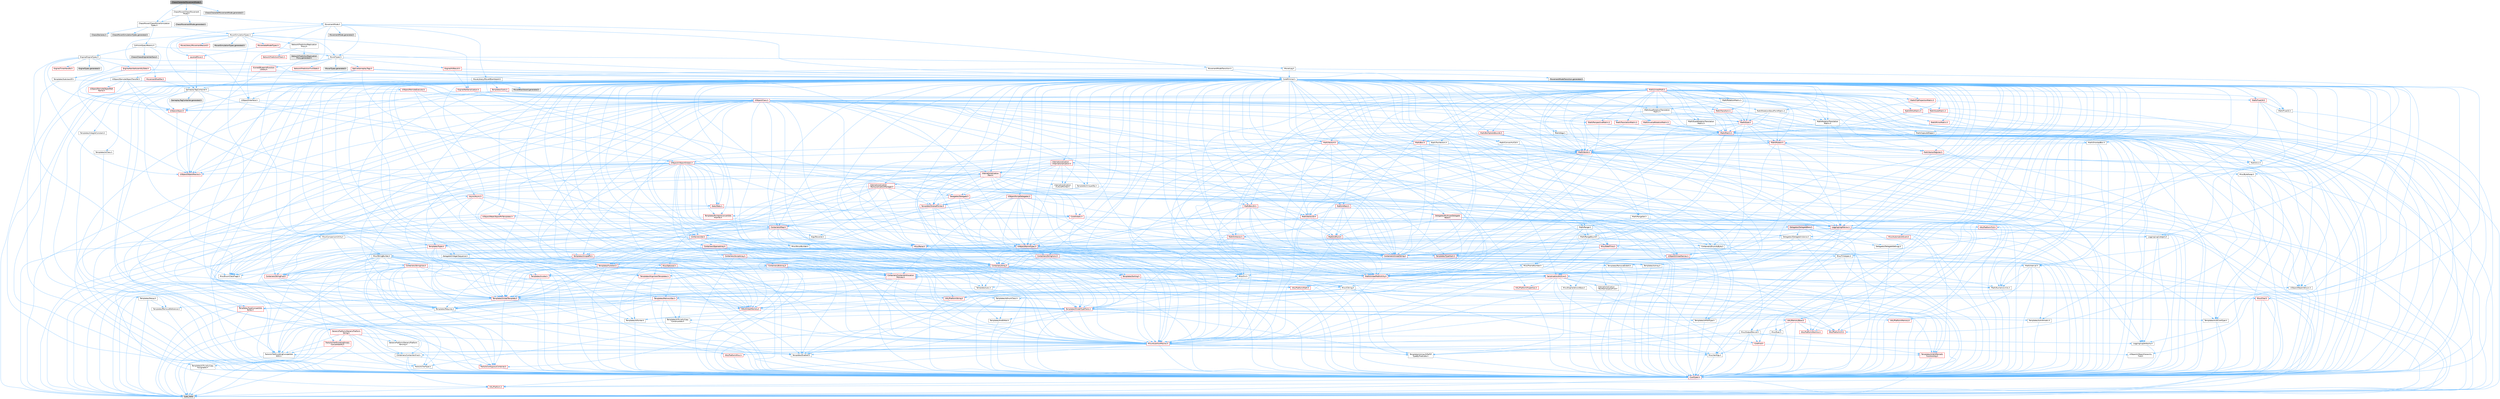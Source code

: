 digraph "ChaosCharacterMovementMode.h"
{
 // INTERACTIVE_SVG=YES
 // LATEX_PDF_SIZE
  bgcolor="transparent";
  edge [fontname=Helvetica,fontsize=10,labelfontname=Helvetica,labelfontsize=10];
  node [fontname=Helvetica,fontsize=10,shape=box,height=0.2,width=0.4];
  Node1 [id="Node000001",label="ChaosCharacterMovementMode.h",height=0.2,width=0.4,color="gray40", fillcolor="grey60", style="filled", fontcolor="black",tooltip=" "];
  Node1 -> Node2 [id="edge1_Node000001_Node000002",color="steelblue1",style="solid",tooltip=" "];
  Node2 [id="Node000002",label="ChaosMover/ChaosMovement\lMode.h",height=0.2,width=0.4,color="grey40", fillcolor="white", style="filled",URL="$d4/dae/ChaosMovementMode_8h.html",tooltip=" "];
  Node2 -> Node3 [id="edge2_Node000002_Node000003",color="steelblue1",style="solid",tooltip=" "];
  Node3 [id="Node000003",label="ChaosMover/ChaosMoverSimulation\lTypes.h",height=0.2,width=0.4,color="grey40", fillcolor="white", style="filled",URL="$d5/de5/ChaosMoverSimulationTypes_8h.html",tooltip=" "];
  Node3 -> Node4 [id="edge3_Node000003_Node000004",color="steelblue1",style="solid",tooltip=" "];
  Node4 [id="Node000004",label="Chaos/Declares.h",height=0.2,width=0.4,color="grey60", fillcolor="#E0E0E0", style="filled",tooltip=" "];
  Node3 -> Node5 [id="edge4_Node000003_Node000005",color="steelblue1",style="solid",tooltip=" "];
  Node5 [id="Node000005",label="CollisionQueryParams.h",height=0.2,width=0.4,color="grey40", fillcolor="white", style="filled",URL="$d0/d44/CollisionQueryParams_8h.html",tooltip=" "];
  Node5 -> Node6 [id="edge5_Node000005_Node000006",color="steelblue1",style="solid",tooltip=" "];
  Node6 [id="Node000006",label="CoreMinimal.h",height=0.2,width=0.4,color="grey40", fillcolor="white", style="filled",URL="$d7/d67/CoreMinimal_8h.html",tooltip=" "];
  Node6 -> Node7 [id="edge6_Node000006_Node000007",color="steelblue1",style="solid",tooltip=" "];
  Node7 [id="Node000007",label="CoreTypes.h",height=0.2,width=0.4,color="red", fillcolor="#FFF0F0", style="filled",URL="$dc/dec/CoreTypes_8h.html",tooltip=" "];
  Node7 -> Node8 [id="edge7_Node000007_Node000008",color="steelblue1",style="solid",tooltip=" "];
  Node8 [id="Node000008",label="HAL/Platform.h",height=0.2,width=0.4,color="red", fillcolor="#FFF0F0", style="filled",URL="$d9/dd0/Platform_8h.html",tooltip=" "];
  Node8 -> Node11 [id="edge8_Node000008_Node000011",color="steelblue1",style="solid",tooltip=" "];
  Node11 [id="Node000011",label="type_traits",height=0.2,width=0.4,color="grey60", fillcolor="#E0E0E0", style="filled",tooltip=" "];
  Node6 -> Node21 [id="edge9_Node000006_Node000021",color="steelblue1",style="solid",tooltip=" "];
  Node21 [id="Node000021",label="CoreFwd.h",height=0.2,width=0.4,color="red", fillcolor="#FFF0F0", style="filled",URL="$d1/d1e/CoreFwd_8h.html",tooltip=" "];
  Node21 -> Node7 [id="edge10_Node000021_Node000007",color="steelblue1",style="solid",tooltip=" "];
  Node21 -> Node22 [id="edge11_Node000021_Node000022",color="steelblue1",style="solid",tooltip=" "];
  Node22 [id="Node000022",label="Containers/ContainersFwd.h",height=0.2,width=0.4,color="grey40", fillcolor="white", style="filled",URL="$d4/d0a/ContainersFwd_8h.html",tooltip=" "];
  Node22 -> Node8 [id="edge12_Node000022_Node000008",color="steelblue1",style="solid",tooltip=" "];
  Node22 -> Node7 [id="edge13_Node000022_Node000007",color="steelblue1",style="solid",tooltip=" "];
  Node22 -> Node23 [id="edge14_Node000022_Node000023",color="steelblue1",style="solid",tooltip=" "];
  Node23 [id="Node000023",label="Traits/IsContiguousContainer.h",height=0.2,width=0.4,color="red", fillcolor="#FFF0F0", style="filled",URL="$d5/d3c/IsContiguousContainer_8h.html",tooltip=" "];
  Node23 -> Node7 [id="edge15_Node000023_Node000007",color="steelblue1",style="solid",tooltip=" "];
  Node21 -> Node27 [id="edge16_Node000021_Node000027",color="steelblue1",style="solid",tooltip=" "];
  Node27 [id="Node000027",label="UObject/UObjectHierarchy\lFwd.h",height=0.2,width=0.4,color="grey40", fillcolor="white", style="filled",URL="$d3/d13/UObjectHierarchyFwd_8h.html",tooltip=" "];
  Node6 -> Node27 [id="edge17_Node000006_Node000027",color="steelblue1",style="solid",tooltip=" "];
  Node6 -> Node22 [id="edge18_Node000006_Node000022",color="steelblue1",style="solid",tooltip=" "];
  Node6 -> Node28 [id="edge19_Node000006_Node000028",color="steelblue1",style="solid",tooltip=" "];
  Node28 [id="Node000028",label="Misc/VarArgs.h",height=0.2,width=0.4,color="grey40", fillcolor="white", style="filled",URL="$d5/d6f/VarArgs_8h.html",tooltip=" "];
  Node28 -> Node7 [id="edge20_Node000028_Node000007",color="steelblue1",style="solid",tooltip=" "];
  Node6 -> Node29 [id="edge21_Node000006_Node000029",color="steelblue1",style="solid",tooltip=" "];
  Node29 [id="Node000029",label="Logging/LogVerbosity.h",height=0.2,width=0.4,color="grey40", fillcolor="white", style="filled",URL="$d2/d8f/LogVerbosity_8h.html",tooltip=" "];
  Node29 -> Node7 [id="edge22_Node000029_Node000007",color="steelblue1",style="solid",tooltip=" "];
  Node6 -> Node30 [id="edge23_Node000006_Node000030",color="steelblue1",style="solid",tooltip=" "];
  Node30 [id="Node000030",label="Misc/OutputDevice.h",height=0.2,width=0.4,color="grey40", fillcolor="white", style="filled",URL="$d7/d32/OutputDevice_8h.html",tooltip=" "];
  Node30 -> Node21 [id="edge24_Node000030_Node000021",color="steelblue1",style="solid",tooltip=" "];
  Node30 -> Node7 [id="edge25_Node000030_Node000007",color="steelblue1",style="solid",tooltip=" "];
  Node30 -> Node29 [id="edge26_Node000030_Node000029",color="steelblue1",style="solid",tooltip=" "];
  Node30 -> Node28 [id="edge27_Node000030_Node000028",color="steelblue1",style="solid",tooltip=" "];
  Node30 -> Node31 [id="edge28_Node000030_Node000031",color="steelblue1",style="solid",tooltip=" "];
  Node31 [id="Node000031",label="Templates/IsArrayOrRefOf\lTypeByPredicate.h",height=0.2,width=0.4,color="grey40", fillcolor="white", style="filled",URL="$d6/da1/IsArrayOrRefOfTypeByPredicate_8h.html",tooltip=" "];
  Node31 -> Node7 [id="edge29_Node000031_Node000007",color="steelblue1",style="solid",tooltip=" "];
  Node30 -> Node32 [id="edge30_Node000030_Node000032",color="steelblue1",style="solid",tooltip=" "];
  Node32 [id="Node000032",label="Templates/IsValidVariadic\lFunctionArg.h",height=0.2,width=0.4,color="red", fillcolor="#FFF0F0", style="filled",URL="$d0/dc8/IsValidVariadicFunctionArg_8h.html",tooltip=" "];
  Node32 -> Node7 [id="edge31_Node000032_Node000007",color="steelblue1",style="solid",tooltip=" "];
  Node32 -> Node11 [id="edge32_Node000032_Node000011",color="steelblue1",style="solid",tooltip=" "];
  Node30 -> Node34 [id="edge33_Node000030_Node000034",color="steelblue1",style="solid",tooltip=" "];
  Node34 [id="Node000034",label="Traits/IsCharEncodingCompatible\lWith.h",height=0.2,width=0.4,color="grey40", fillcolor="white", style="filled",URL="$df/dd1/IsCharEncodingCompatibleWith_8h.html",tooltip=" "];
  Node34 -> Node11 [id="edge34_Node000034_Node000011",color="steelblue1",style="solid",tooltip=" "];
  Node34 -> Node35 [id="edge35_Node000034_Node000035",color="steelblue1",style="solid",tooltip=" "];
  Node35 [id="Node000035",label="Traits/IsCharType.h",height=0.2,width=0.4,color="grey40", fillcolor="white", style="filled",URL="$db/d51/IsCharType_8h.html",tooltip=" "];
  Node35 -> Node7 [id="edge36_Node000035_Node000007",color="steelblue1",style="solid",tooltip=" "];
  Node6 -> Node36 [id="edge37_Node000006_Node000036",color="steelblue1",style="solid",tooltip=" "];
  Node36 [id="Node000036",label="HAL/PlatformCrt.h",height=0.2,width=0.4,color="red", fillcolor="#FFF0F0", style="filled",URL="$d8/d75/PlatformCrt_8h.html",tooltip=" "];
  Node6 -> Node46 [id="edge38_Node000006_Node000046",color="steelblue1",style="solid",tooltip=" "];
  Node46 [id="Node000046",label="HAL/PlatformMisc.h",height=0.2,width=0.4,color="red", fillcolor="#FFF0F0", style="filled",URL="$d0/df5/PlatformMisc_8h.html",tooltip=" "];
  Node46 -> Node7 [id="edge39_Node000046_Node000007",color="steelblue1",style="solid",tooltip=" "];
  Node6 -> Node65 [id="edge40_Node000006_Node000065",color="steelblue1",style="solid",tooltip=" "];
  Node65 [id="Node000065",label="Misc/AssertionMacros.h",height=0.2,width=0.4,color="red", fillcolor="#FFF0F0", style="filled",URL="$d0/dfa/AssertionMacros_8h.html",tooltip=" "];
  Node65 -> Node7 [id="edge41_Node000065_Node000007",color="steelblue1",style="solid",tooltip=" "];
  Node65 -> Node8 [id="edge42_Node000065_Node000008",color="steelblue1",style="solid",tooltip=" "];
  Node65 -> Node46 [id="edge43_Node000065_Node000046",color="steelblue1",style="solid",tooltip=" "];
  Node65 -> Node66 [id="edge44_Node000065_Node000066",color="steelblue1",style="solid",tooltip=" "];
  Node66 [id="Node000066",label="Templates/EnableIf.h",height=0.2,width=0.4,color="grey40", fillcolor="white", style="filled",URL="$d7/d60/EnableIf_8h.html",tooltip=" "];
  Node66 -> Node7 [id="edge45_Node000066_Node000007",color="steelblue1",style="solid",tooltip=" "];
  Node65 -> Node31 [id="edge46_Node000065_Node000031",color="steelblue1",style="solid",tooltip=" "];
  Node65 -> Node32 [id="edge47_Node000065_Node000032",color="steelblue1",style="solid",tooltip=" "];
  Node65 -> Node34 [id="edge48_Node000065_Node000034",color="steelblue1",style="solid",tooltip=" "];
  Node65 -> Node28 [id="edge49_Node000065_Node000028",color="steelblue1",style="solid",tooltip=" "];
  Node6 -> Node74 [id="edge50_Node000006_Node000074",color="steelblue1",style="solid",tooltip=" "];
  Node74 [id="Node000074",label="Templates/IsPointer.h",height=0.2,width=0.4,color="grey40", fillcolor="white", style="filled",URL="$d7/d05/IsPointer_8h.html",tooltip=" "];
  Node74 -> Node7 [id="edge51_Node000074_Node000007",color="steelblue1",style="solid",tooltip=" "];
  Node6 -> Node75 [id="edge52_Node000006_Node000075",color="steelblue1",style="solid",tooltip=" "];
  Node75 [id="Node000075",label="HAL/PlatformMemory.h",height=0.2,width=0.4,color="red", fillcolor="#FFF0F0", style="filled",URL="$de/d68/PlatformMemory_8h.html",tooltip=" "];
  Node75 -> Node7 [id="edge53_Node000075_Node000007",color="steelblue1",style="solid",tooltip=" "];
  Node6 -> Node58 [id="edge54_Node000006_Node000058",color="steelblue1",style="solid",tooltip=" "];
  Node58 [id="Node000058",label="HAL/PlatformAtomics.h",height=0.2,width=0.4,color="red", fillcolor="#FFF0F0", style="filled",URL="$d3/d36/PlatformAtomics_8h.html",tooltip=" "];
  Node58 -> Node7 [id="edge55_Node000058_Node000007",color="steelblue1",style="solid",tooltip=" "];
  Node6 -> Node80 [id="edge56_Node000006_Node000080",color="steelblue1",style="solid",tooltip=" "];
  Node80 [id="Node000080",label="Misc/Exec.h",height=0.2,width=0.4,color="grey40", fillcolor="white", style="filled",URL="$de/ddb/Exec_8h.html",tooltip=" "];
  Node80 -> Node7 [id="edge57_Node000080_Node000007",color="steelblue1",style="solid",tooltip=" "];
  Node80 -> Node65 [id="edge58_Node000080_Node000065",color="steelblue1",style="solid",tooltip=" "];
  Node6 -> Node81 [id="edge59_Node000006_Node000081",color="steelblue1",style="solid",tooltip=" "];
  Node81 [id="Node000081",label="HAL/MemoryBase.h",height=0.2,width=0.4,color="red", fillcolor="#FFF0F0", style="filled",URL="$d6/d9f/MemoryBase_8h.html",tooltip=" "];
  Node81 -> Node7 [id="edge60_Node000081_Node000007",color="steelblue1",style="solid",tooltip=" "];
  Node81 -> Node58 [id="edge61_Node000081_Node000058",color="steelblue1",style="solid",tooltip=" "];
  Node81 -> Node36 [id="edge62_Node000081_Node000036",color="steelblue1",style="solid",tooltip=" "];
  Node81 -> Node80 [id="edge63_Node000081_Node000080",color="steelblue1",style="solid",tooltip=" "];
  Node81 -> Node30 [id="edge64_Node000081_Node000030",color="steelblue1",style="solid",tooltip=" "];
  Node6 -> Node91 [id="edge65_Node000006_Node000091",color="steelblue1",style="solid",tooltip=" "];
  Node91 [id="Node000091",label="HAL/UnrealMemory.h",height=0.2,width=0.4,color="red", fillcolor="#FFF0F0", style="filled",URL="$d9/d96/UnrealMemory_8h.html",tooltip=" "];
  Node91 -> Node7 [id="edge66_Node000091_Node000007",color="steelblue1",style="solid",tooltip=" "];
  Node91 -> Node81 [id="edge67_Node000091_Node000081",color="steelblue1",style="solid",tooltip=" "];
  Node91 -> Node75 [id="edge68_Node000091_Node000075",color="steelblue1",style="solid",tooltip=" "];
  Node91 -> Node74 [id="edge69_Node000091_Node000074",color="steelblue1",style="solid",tooltip=" "];
  Node6 -> Node93 [id="edge70_Node000006_Node000093",color="steelblue1",style="solid",tooltip=" "];
  Node93 [id="Node000093",label="Templates/IsArithmetic.h",height=0.2,width=0.4,color="grey40", fillcolor="white", style="filled",URL="$d2/d5d/IsArithmetic_8h.html",tooltip=" "];
  Node93 -> Node7 [id="edge71_Node000093_Node000007",color="steelblue1",style="solid",tooltip=" "];
  Node6 -> Node87 [id="edge72_Node000006_Node000087",color="steelblue1",style="solid",tooltip=" "];
  Node87 [id="Node000087",label="Templates/AndOrNot.h",height=0.2,width=0.4,color="grey40", fillcolor="white", style="filled",URL="$db/d0a/AndOrNot_8h.html",tooltip=" "];
  Node87 -> Node7 [id="edge73_Node000087_Node000007",color="steelblue1",style="solid",tooltip=" "];
  Node6 -> Node94 [id="edge74_Node000006_Node000094",color="steelblue1",style="solid",tooltip=" "];
  Node94 [id="Node000094",label="Templates/IsPODType.h",height=0.2,width=0.4,color="grey40", fillcolor="white", style="filled",URL="$d7/db1/IsPODType_8h.html",tooltip=" "];
  Node94 -> Node7 [id="edge75_Node000094_Node000007",color="steelblue1",style="solid",tooltip=" "];
  Node6 -> Node95 [id="edge76_Node000006_Node000095",color="steelblue1",style="solid",tooltip=" "];
  Node95 [id="Node000095",label="Templates/IsUECoreType.h",height=0.2,width=0.4,color="grey40", fillcolor="white", style="filled",URL="$d1/db8/IsUECoreType_8h.html",tooltip=" "];
  Node95 -> Node7 [id="edge77_Node000095_Node000007",color="steelblue1",style="solid",tooltip=" "];
  Node95 -> Node11 [id="edge78_Node000095_Node000011",color="steelblue1",style="solid",tooltip=" "];
  Node6 -> Node88 [id="edge79_Node000006_Node000088",color="steelblue1",style="solid",tooltip=" "];
  Node88 [id="Node000088",label="Templates/IsTriviallyCopy\lConstructible.h",height=0.2,width=0.4,color="grey40", fillcolor="white", style="filled",URL="$d3/d78/IsTriviallyCopyConstructible_8h.html",tooltip=" "];
  Node88 -> Node7 [id="edge80_Node000088_Node000007",color="steelblue1",style="solid",tooltip=" "];
  Node88 -> Node11 [id="edge81_Node000088_Node000011",color="steelblue1",style="solid",tooltip=" "];
  Node6 -> Node96 [id="edge82_Node000006_Node000096",color="steelblue1",style="solid",tooltip=" "];
  Node96 [id="Node000096",label="Templates/UnrealTypeTraits.h",height=0.2,width=0.4,color="red", fillcolor="#FFF0F0", style="filled",URL="$d2/d2d/UnrealTypeTraits_8h.html",tooltip=" "];
  Node96 -> Node7 [id="edge83_Node000096_Node000007",color="steelblue1",style="solid",tooltip=" "];
  Node96 -> Node74 [id="edge84_Node000096_Node000074",color="steelblue1",style="solid",tooltip=" "];
  Node96 -> Node65 [id="edge85_Node000096_Node000065",color="steelblue1",style="solid",tooltip=" "];
  Node96 -> Node87 [id="edge86_Node000096_Node000087",color="steelblue1",style="solid",tooltip=" "];
  Node96 -> Node66 [id="edge87_Node000096_Node000066",color="steelblue1",style="solid",tooltip=" "];
  Node96 -> Node93 [id="edge88_Node000096_Node000093",color="steelblue1",style="solid",tooltip=" "];
  Node96 -> Node94 [id="edge89_Node000096_Node000094",color="steelblue1",style="solid",tooltip=" "];
  Node96 -> Node95 [id="edge90_Node000096_Node000095",color="steelblue1",style="solid",tooltip=" "];
  Node96 -> Node88 [id="edge91_Node000096_Node000088",color="steelblue1",style="solid",tooltip=" "];
  Node6 -> Node66 [id="edge92_Node000006_Node000066",color="steelblue1",style="solid",tooltip=" "];
  Node6 -> Node98 [id="edge93_Node000006_Node000098",color="steelblue1",style="solid",tooltip=" "];
  Node98 [id="Node000098",label="Templates/RemoveReference.h",height=0.2,width=0.4,color="grey40", fillcolor="white", style="filled",URL="$da/dbe/RemoveReference_8h.html",tooltip=" "];
  Node98 -> Node7 [id="edge94_Node000098_Node000007",color="steelblue1",style="solid",tooltip=" "];
  Node6 -> Node99 [id="edge95_Node000006_Node000099",color="steelblue1",style="solid",tooltip=" "];
  Node99 [id="Node000099",label="Templates/IntegralConstant.h",height=0.2,width=0.4,color="grey40", fillcolor="white", style="filled",URL="$db/d1b/IntegralConstant_8h.html",tooltip=" "];
  Node99 -> Node7 [id="edge96_Node000099_Node000007",color="steelblue1",style="solid",tooltip=" "];
  Node6 -> Node100 [id="edge97_Node000006_Node000100",color="steelblue1",style="solid",tooltip=" "];
  Node100 [id="Node000100",label="Templates/IsClass.h",height=0.2,width=0.4,color="grey40", fillcolor="white", style="filled",URL="$db/dcb/IsClass_8h.html",tooltip=" "];
  Node100 -> Node7 [id="edge98_Node000100_Node000007",color="steelblue1",style="solid",tooltip=" "];
  Node6 -> Node101 [id="edge99_Node000006_Node000101",color="steelblue1",style="solid",tooltip=" "];
  Node101 [id="Node000101",label="Templates/TypeCompatible\lBytes.h",height=0.2,width=0.4,color="red", fillcolor="#FFF0F0", style="filled",URL="$df/d0a/TypeCompatibleBytes_8h.html",tooltip=" "];
  Node101 -> Node7 [id="edge100_Node000101_Node000007",color="steelblue1",style="solid",tooltip=" "];
  Node101 -> Node11 [id="edge101_Node000101_Node000011",color="steelblue1",style="solid",tooltip=" "];
  Node6 -> Node23 [id="edge102_Node000006_Node000023",color="steelblue1",style="solid",tooltip=" "];
  Node6 -> Node102 [id="edge103_Node000006_Node000102",color="steelblue1",style="solid",tooltip=" "];
  Node102 [id="Node000102",label="Templates/UnrealTemplate.h",height=0.2,width=0.4,color="red", fillcolor="#FFF0F0", style="filled",URL="$d4/d24/UnrealTemplate_8h.html",tooltip=" "];
  Node102 -> Node7 [id="edge104_Node000102_Node000007",color="steelblue1",style="solid",tooltip=" "];
  Node102 -> Node74 [id="edge105_Node000102_Node000074",color="steelblue1",style="solid",tooltip=" "];
  Node102 -> Node91 [id="edge106_Node000102_Node000091",color="steelblue1",style="solid",tooltip=" "];
  Node102 -> Node96 [id="edge107_Node000102_Node000096",color="steelblue1",style="solid",tooltip=" "];
  Node102 -> Node98 [id="edge108_Node000102_Node000098",color="steelblue1",style="solid",tooltip=" "];
  Node102 -> Node68 [id="edge109_Node000102_Node000068",color="steelblue1",style="solid",tooltip=" "];
  Node68 [id="Node000068",label="Templates/Requires.h",height=0.2,width=0.4,color="grey40", fillcolor="white", style="filled",URL="$dc/d96/Requires_8h.html",tooltip=" "];
  Node68 -> Node66 [id="edge110_Node000068_Node000066",color="steelblue1",style="solid",tooltip=" "];
  Node68 -> Node11 [id="edge111_Node000068_Node000011",color="steelblue1",style="solid",tooltip=" "];
  Node102 -> Node101 [id="edge112_Node000102_Node000101",color="steelblue1",style="solid",tooltip=" "];
  Node102 -> Node23 [id="edge113_Node000102_Node000023",color="steelblue1",style="solid",tooltip=" "];
  Node102 -> Node11 [id="edge114_Node000102_Node000011",color="steelblue1",style="solid",tooltip=" "];
  Node6 -> Node51 [id="edge115_Node000006_Node000051",color="steelblue1",style="solid",tooltip=" "];
  Node51 [id="Node000051",label="Math/NumericLimits.h",height=0.2,width=0.4,color="grey40", fillcolor="white", style="filled",URL="$df/d1b/NumericLimits_8h.html",tooltip=" "];
  Node51 -> Node7 [id="edge116_Node000051_Node000007",color="steelblue1",style="solid",tooltip=" "];
  Node6 -> Node106 [id="edge117_Node000006_Node000106",color="steelblue1",style="solid",tooltip=" "];
  Node106 [id="Node000106",label="HAL/PlatformMath.h",height=0.2,width=0.4,color="red", fillcolor="#FFF0F0", style="filled",URL="$dc/d53/PlatformMath_8h.html",tooltip=" "];
  Node106 -> Node7 [id="edge118_Node000106_Node000007",color="steelblue1",style="solid",tooltip=" "];
  Node6 -> Node89 [id="edge119_Node000006_Node000089",color="steelblue1",style="solid",tooltip=" "];
  Node89 [id="Node000089",label="Templates/IsTriviallyCopy\lAssignable.h",height=0.2,width=0.4,color="grey40", fillcolor="white", style="filled",URL="$d2/df2/IsTriviallyCopyAssignable_8h.html",tooltip=" "];
  Node89 -> Node7 [id="edge120_Node000089_Node000007",color="steelblue1",style="solid",tooltip=" "];
  Node89 -> Node11 [id="edge121_Node000089_Node000011",color="steelblue1",style="solid",tooltip=" "];
  Node6 -> Node114 [id="edge122_Node000006_Node000114",color="steelblue1",style="solid",tooltip=" "];
  Node114 [id="Node000114",label="Templates/MemoryOps.h",height=0.2,width=0.4,color="red", fillcolor="#FFF0F0", style="filled",URL="$db/dea/MemoryOps_8h.html",tooltip=" "];
  Node114 -> Node7 [id="edge123_Node000114_Node000007",color="steelblue1",style="solid",tooltip=" "];
  Node114 -> Node91 [id="edge124_Node000114_Node000091",color="steelblue1",style="solid",tooltip=" "];
  Node114 -> Node89 [id="edge125_Node000114_Node000089",color="steelblue1",style="solid",tooltip=" "];
  Node114 -> Node88 [id="edge126_Node000114_Node000088",color="steelblue1",style="solid",tooltip=" "];
  Node114 -> Node68 [id="edge127_Node000114_Node000068",color="steelblue1",style="solid",tooltip=" "];
  Node114 -> Node96 [id="edge128_Node000114_Node000096",color="steelblue1",style="solid",tooltip=" "];
  Node114 -> Node11 [id="edge129_Node000114_Node000011",color="steelblue1",style="solid",tooltip=" "];
  Node6 -> Node115 [id="edge130_Node000006_Node000115",color="steelblue1",style="solid",tooltip=" "];
  Node115 [id="Node000115",label="Containers/ContainerAllocation\lPolicies.h",height=0.2,width=0.4,color="red", fillcolor="#FFF0F0", style="filled",URL="$d7/dff/ContainerAllocationPolicies_8h.html",tooltip=" "];
  Node115 -> Node7 [id="edge131_Node000115_Node000007",color="steelblue1",style="solid",tooltip=" "];
  Node115 -> Node115 [id="edge132_Node000115_Node000115",color="steelblue1",style="solid",tooltip=" "];
  Node115 -> Node106 [id="edge133_Node000115_Node000106",color="steelblue1",style="solid",tooltip=" "];
  Node115 -> Node91 [id="edge134_Node000115_Node000091",color="steelblue1",style="solid",tooltip=" "];
  Node115 -> Node51 [id="edge135_Node000115_Node000051",color="steelblue1",style="solid",tooltip=" "];
  Node115 -> Node65 [id="edge136_Node000115_Node000065",color="steelblue1",style="solid",tooltip=" "];
  Node115 -> Node114 [id="edge137_Node000115_Node000114",color="steelblue1",style="solid",tooltip=" "];
  Node115 -> Node101 [id="edge138_Node000115_Node000101",color="steelblue1",style="solid",tooltip=" "];
  Node115 -> Node11 [id="edge139_Node000115_Node000011",color="steelblue1",style="solid",tooltip=" "];
  Node6 -> Node118 [id="edge140_Node000006_Node000118",color="steelblue1",style="solid",tooltip=" "];
  Node118 [id="Node000118",label="Templates/IsEnumClass.h",height=0.2,width=0.4,color="grey40", fillcolor="white", style="filled",URL="$d7/d15/IsEnumClass_8h.html",tooltip=" "];
  Node118 -> Node7 [id="edge141_Node000118_Node000007",color="steelblue1",style="solid",tooltip=" "];
  Node118 -> Node87 [id="edge142_Node000118_Node000087",color="steelblue1",style="solid",tooltip=" "];
  Node6 -> Node119 [id="edge143_Node000006_Node000119",color="steelblue1",style="solid",tooltip=" "];
  Node119 [id="Node000119",label="HAL/PlatformProperties.h",height=0.2,width=0.4,color="red", fillcolor="#FFF0F0", style="filled",URL="$d9/db0/PlatformProperties_8h.html",tooltip=" "];
  Node119 -> Node7 [id="edge144_Node000119_Node000007",color="steelblue1",style="solid",tooltip=" "];
  Node6 -> Node122 [id="edge145_Node000006_Node000122",color="steelblue1",style="solid",tooltip=" "];
  Node122 [id="Node000122",label="Misc/EngineVersionBase.h",height=0.2,width=0.4,color="grey40", fillcolor="white", style="filled",URL="$d5/d2b/EngineVersionBase_8h.html",tooltip=" "];
  Node122 -> Node7 [id="edge146_Node000122_Node000007",color="steelblue1",style="solid",tooltip=" "];
  Node6 -> Node123 [id="edge147_Node000006_Node000123",color="steelblue1",style="solid",tooltip=" "];
  Node123 [id="Node000123",label="Internationalization\l/TextNamespaceFwd.h",height=0.2,width=0.4,color="grey40", fillcolor="white", style="filled",URL="$d8/d97/TextNamespaceFwd_8h.html",tooltip=" "];
  Node123 -> Node7 [id="edge148_Node000123_Node000007",color="steelblue1",style="solid",tooltip=" "];
  Node6 -> Node124 [id="edge149_Node000006_Node000124",color="steelblue1",style="solid",tooltip=" "];
  Node124 [id="Node000124",label="Serialization/Archive.h",height=0.2,width=0.4,color="red", fillcolor="#FFF0F0", style="filled",URL="$d7/d3b/Archive_8h.html",tooltip=" "];
  Node124 -> Node21 [id="edge150_Node000124_Node000021",color="steelblue1",style="solid",tooltip=" "];
  Node124 -> Node7 [id="edge151_Node000124_Node000007",color="steelblue1",style="solid",tooltip=" "];
  Node124 -> Node119 [id="edge152_Node000124_Node000119",color="steelblue1",style="solid",tooltip=" "];
  Node124 -> Node123 [id="edge153_Node000124_Node000123",color="steelblue1",style="solid",tooltip=" "];
  Node124 -> Node65 [id="edge154_Node000124_Node000065",color="steelblue1",style="solid",tooltip=" "];
  Node124 -> Node122 [id="edge155_Node000124_Node000122",color="steelblue1",style="solid",tooltip=" "];
  Node124 -> Node28 [id="edge156_Node000124_Node000028",color="steelblue1",style="solid",tooltip=" "];
  Node124 -> Node66 [id="edge157_Node000124_Node000066",color="steelblue1",style="solid",tooltip=" "];
  Node124 -> Node31 [id="edge158_Node000124_Node000031",color="steelblue1",style="solid",tooltip=" "];
  Node124 -> Node118 [id="edge159_Node000124_Node000118",color="steelblue1",style="solid",tooltip=" "];
  Node124 -> Node32 [id="edge160_Node000124_Node000032",color="steelblue1",style="solid",tooltip=" "];
  Node124 -> Node102 [id="edge161_Node000124_Node000102",color="steelblue1",style="solid",tooltip=" "];
  Node124 -> Node34 [id="edge162_Node000124_Node000034",color="steelblue1",style="solid",tooltip=" "];
  Node124 -> Node127 [id="edge163_Node000124_Node000127",color="steelblue1",style="solid",tooltip=" "];
  Node127 [id="Node000127",label="UObject/ObjectVersion.h",height=0.2,width=0.4,color="grey40", fillcolor="white", style="filled",URL="$da/d63/ObjectVersion_8h.html",tooltip=" "];
  Node127 -> Node7 [id="edge164_Node000127_Node000007",color="steelblue1",style="solid",tooltip=" "];
  Node6 -> Node128 [id="edge165_Node000006_Node000128",color="steelblue1",style="solid",tooltip=" "];
  Node128 [id="Node000128",label="Templates/Less.h",height=0.2,width=0.4,color="grey40", fillcolor="white", style="filled",URL="$de/dc8/Less_8h.html",tooltip=" "];
  Node128 -> Node7 [id="edge166_Node000128_Node000007",color="steelblue1",style="solid",tooltip=" "];
  Node128 -> Node102 [id="edge167_Node000128_Node000102",color="steelblue1",style="solid",tooltip=" "];
  Node6 -> Node129 [id="edge168_Node000006_Node000129",color="steelblue1",style="solid",tooltip=" "];
  Node129 [id="Node000129",label="Templates/Sorting.h",height=0.2,width=0.4,color="red", fillcolor="#FFF0F0", style="filled",URL="$d3/d9e/Sorting_8h.html",tooltip=" "];
  Node129 -> Node7 [id="edge169_Node000129_Node000007",color="steelblue1",style="solid",tooltip=" "];
  Node129 -> Node106 [id="edge170_Node000129_Node000106",color="steelblue1",style="solid",tooltip=" "];
  Node129 -> Node128 [id="edge171_Node000129_Node000128",color="steelblue1",style="solid",tooltip=" "];
  Node6 -> Node140 [id="edge172_Node000006_Node000140",color="steelblue1",style="solid",tooltip=" "];
  Node140 [id="Node000140",label="Misc/Char.h",height=0.2,width=0.4,color="red", fillcolor="#FFF0F0", style="filled",URL="$d0/d58/Char_8h.html",tooltip=" "];
  Node140 -> Node7 [id="edge173_Node000140_Node000007",color="steelblue1",style="solid",tooltip=" "];
  Node140 -> Node11 [id="edge174_Node000140_Node000011",color="steelblue1",style="solid",tooltip=" "];
  Node6 -> Node143 [id="edge175_Node000006_Node000143",color="steelblue1",style="solid",tooltip=" "];
  Node143 [id="Node000143",label="GenericPlatform/GenericPlatform\lStricmp.h",height=0.2,width=0.4,color="grey40", fillcolor="white", style="filled",URL="$d2/d86/GenericPlatformStricmp_8h.html",tooltip=" "];
  Node143 -> Node7 [id="edge176_Node000143_Node000007",color="steelblue1",style="solid",tooltip=" "];
  Node6 -> Node144 [id="edge177_Node000006_Node000144",color="steelblue1",style="solid",tooltip=" "];
  Node144 [id="Node000144",label="GenericPlatform/GenericPlatform\lString.h",height=0.2,width=0.4,color="red", fillcolor="#FFF0F0", style="filled",URL="$dd/d20/GenericPlatformString_8h.html",tooltip=" "];
  Node144 -> Node7 [id="edge178_Node000144_Node000007",color="steelblue1",style="solid",tooltip=" "];
  Node144 -> Node143 [id="edge179_Node000144_Node000143",color="steelblue1",style="solid",tooltip=" "];
  Node144 -> Node66 [id="edge180_Node000144_Node000066",color="steelblue1",style="solid",tooltip=" "];
  Node144 -> Node34 [id="edge181_Node000144_Node000034",color="steelblue1",style="solid",tooltip=" "];
  Node144 -> Node145 [id="edge182_Node000144_Node000145",color="steelblue1",style="solid",tooltip=" "];
  Node145 [id="Node000145",label="Traits/IsCharEncodingSimply\lConvertibleTo.h",height=0.2,width=0.4,color="red", fillcolor="#FFF0F0", style="filled",URL="$d4/dee/IsCharEncodingSimplyConvertibleTo_8h.html",tooltip=" "];
  Node145 -> Node11 [id="edge183_Node000145_Node000011",color="steelblue1",style="solid",tooltip=" "];
  Node145 -> Node34 [id="edge184_Node000145_Node000034",color="steelblue1",style="solid",tooltip=" "];
  Node145 -> Node35 [id="edge185_Node000145_Node000035",color="steelblue1",style="solid",tooltip=" "];
  Node144 -> Node35 [id="edge186_Node000144_Node000035",color="steelblue1",style="solid",tooltip=" "];
  Node144 -> Node11 [id="edge187_Node000144_Node000011",color="steelblue1",style="solid",tooltip=" "];
  Node6 -> Node77 [id="edge188_Node000006_Node000077",color="steelblue1",style="solid",tooltip=" "];
  Node77 [id="Node000077",label="HAL/PlatformString.h",height=0.2,width=0.4,color="red", fillcolor="#FFF0F0", style="filled",URL="$db/db5/PlatformString_8h.html",tooltip=" "];
  Node77 -> Node7 [id="edge189_Node000077_Node000007",color="steelblue1",style="solid",tooltip=" "];
  Node6 -> Node147 [id="edge190_Node000006_Node000147",color="steelblue1",style="solid",tooltip=" "];
  Node147 [id="Node000147",label="Misc/CString.h",height=0.2,width=0.4,color="grey40", fillcolor="white", style="filled",URL="$d2/d49/CString_8h.html",tooltip=" "];
  Node147 -> Node7 [id="edge191_Node000147_Node000007",color="steelblue1",style="solid",tooltip=" "];
  Node147 -> Node36 [id="edge192_Node000147_Node000036",color="steelblue1",style="solid",tooltip=" "];
  Node147 -> Node77 [id="edge193_Node000147_Node000077",color="steelblue1",style="solid",tooltip=" "];
  Node147 -> Node65 [id="edge194_Node000147_Node000065",color="steelblue1",style="solid",tooltip=" "];
  Node147 -> Node140 [id="edge195_Node000147_Node000140",color="steelblue1",style="solid",tooltip=" "];
  Node147 -> Node28 [id="edge196_Node000147_Node000028",color="steelblue1",style="solid",tooltip=" "];
  Node147 -> Node31 [id="edge197_Node000147_Node000031",color="steelblue1",style="solid",tooltip=" "];
  Node147 -> Node32 [id="edge198_Node000147_Node000032",color="steelblue1",style="solid",tooltip=" "];
  Node147 -> Node34 [id="edge199_Node000147_Node000034",color="steelblue1",style="solid",tooltip=" "];
  Node6 -> Node148 [id="edge200_Node000006_Node000148",color="steelblue1",style="solid",tooltip=" "];
  Node148 [id="Node000148",label="Misc/Crc.h",height=0.2,width=0.4,color="grey40", fillcolor="white", style="filled",URL="$d4/dd2/Crc_8h.html",tooltip=" "];
  Node148 -> Node7 [id="edge201_Node000148_Node000007",color="steelblue1",style="solid",tooltip=" "];
  Node148 -> Node77 [id="edge202_Node000148_Node000077",color="steelblue1",style="solid",tooltip=" "];
  Node148 -> Node65 [id="edge203_Node000148_Node000065",color="steelblue1",style="solid",tooltip=" "];
  Node148 -> Node147 [id="edge204_Node000148_Node000147",color="steelblue1",style="solid",tooltip=" "];
  Node148 -> Node140 [id="edge205_Node000148_Node000140",color="steelblue1",style="solid",tooltip=" "];
  Node148 -> Node96 [id="edge206_Node000148_Node000096",color="steelblue1",style="solid",tooltip=" "];
  Node148 -> Node35 [id="edge207_Node000148_Node000035",color="steelblue1",style="solid",tooltip=" "];
  Node6 -> Node139 [id="edge208_Node000006_Node000139",color="steelblue1",style="solid",tooltip=" "];
  Node139 [id="Node000139",label="Math/UnrealMathUtility.h",height=0.2,width=0.4,color="red", fillcolor="#FFF0F0", style="filled",URL="$db/db8/UnrealMathUtility_8h.html",tooltip=" "];
  Node139 -> Node7 [id="edge209_Node000139_Node000007",color="steelblue1",style="solid",tooltip=" "];
  Node139 -> Node65 [id="edge210_Node000139_Node000065",color="steelblue1",style="solid",tooltip=" "];
  Node139 -> Node106 [id="edge211_Node000139_Node000106",color="steelblue1",style="solid",tooltip=" "];
  Node139 -> Node68 [id="edge212_Node000139_Node000068",color="steelblue1",style="solid",tooltip=" "];
  Node6 -> Node149 [id="edge213_Node000006_Node000149",color="steelblue1",style="solid",tooltip=" "];
  Node149 [id="Node000149",label="Containers/UnrealString.h",height=0.2,width=0.4,color="red", fillcolor="#FFF0F0", style="filled",URL="$d5/dba/UnrealString_8h.html",tooltip=" "];
  Node6 -> Node153 [id="edge214_Node000006_Node000153",color="steelblue1",style="solid",tooltip=" "];
  Node153 [id="Node000153",label="Containers/Array.h",height=0.2,width=0.4,color="red", fillcolor="#FFF0F0", style="filled",URL="$df/dd0/Array_8h.html",tooltip=" "];
  Node153 -> Node7 [id="edge215_Node000153_Node000007",color="steelblue1",style="solid",tooltip=" "];
  Node153 -> Node65 [id="edge216_Node000153_Node000065",color="steelblue1",style="solid",tooltip=" "];
  Node153 -> Node91 [id="edge217_Node000153_Node000091",color="steelblue1",style="solid",tooltip=" "];
  Node153 -> Node96 [id="edge218_Node000153_Node000096",color="steelblue1",style="solid",tooltip=" "];
  Node153 -> Node102 [id="edge219_Node000153_Node000102",color="steelblue1",style="solid",tooltip=" "];
  Node153 -> Node115 [id="edge220_Node000153_Node000115",color="steelblue1",style="solid",tooltip=" "];
  Node153 -> Node124 [id="edge221_Node000153_Node000124",color="steelblue1",style="solid",tooltip=" "];
  Node153 -> Node132 [id="edge222_Node000153_Node000132",color="steelblue1",style="solid",tooltip=" "];
  Node132 [id="Node000132",label="Templates/Invoke.h",height=0.2,width=0.4,color="red", fillcolor="#FFF0F0", style="filled",URL="$d7/deb/Invoke_8h.html",tooltip=" "];
  Node132 -> Node7 [id="edge223_Node000132_Node000007",color="steelblue1",style="solid",tooltip=" "];
  Node132 -> Node102 [id="edge224_Node000132_Node000102",color="steelblue1",style="solid",tooltip=" "];
  Node132 -> Node11 [id="edge225_Node000132_Node000011",color="steelblue1",style="solid",tooltip=" "];
  Node153 -> Node128 [id="edge226_Node000153_Node000128",color="steelblue1",style="solid",tooltip=" "];
  Node153 -> Node68 [id="edge227_Node000153_Node000068",color="steelblue1",style="solid",tooltip=" "];
  Node153 -> Node129 [id="edge228_Node000153_Node000129",color="steelblue1",style="solid",tooltip=" "];
  Node153 -> Node176 [id="edge229_Node000153_Node000176",color="steelblue1",style="solid",tooltip=" "];
  Node176 [id="Node000176",label="Templates/AlignmentTemplates.h",height=0.2,width=0.4,color="red", fillcolor="#FFF0F0", style="filled",URL="$dd/d32/AlignmentTemplates_8h.html",tooltip=" "];
  Node176 -> Node7 [id="edge230_Node000176_Node000007",color="steelblue1",style="solid",tooltip=" "];
  Node176 -> Node74 [id="edge231_Node000176_Node000074",color="steelblue1",style="solid",tooltip=" "];
  Node153 -> Node11 [id="edge232_Node000153_Node000011",color="steelblue1",style="solid",tooltip=" "];
  Node6 -> Node177 [id="edge233_Node000006_Node000177",color="steelblue1",style="solid",tooltip=" "];
  Node177 [id="Node000177",label="Misc/FrameNumber.h",height=0.2,width=0.4,color="grey40", fillcolor="white", style="filled",URL="$dd/dbd/FrameNumber_8h.html",tooltip=" "];
  Node177 -> Node7 [id="edge234_Node000177_Node000007",color="steelblue1",style="solid",tooltip=" "];
  Node177 -> Node51 [id="edge235_Node000177_Node000051",color="steelblue1",style="solid",tooltip=" "];
  Node177 -> Node139 [id="edge236_Node000177_Node000139",color="steelblue1",style="solid",tooltip=" "];
  Node177 -> Node66 [id="edge237_Node000177_Node000066",color="steelblue1",style="solid",tooltip=" "];
  Node177 -> Node96 [id="edge238_Node000177_Node000096",color="steelblue1",style="solid",tooltip=" "];
  Node6 -> Node178 [id="edge239_Node000006_Node000178",color="steelblue1",style="solid",tooltip=" "];
  Node178 [id="Node000178",label="Misc/Timespan.h",height=0.2,width=0.4,color="grey40", fillcolor="white", style="filled",URL="$da/dd9/Timespan_8h.html",tooltip=" "];
  Node178 -> Node7 [id="edge240_Node000178_Node000007",color="steelblue1",style="solid",tooltip=" "];
  Node178 -> Node179 [id="edge241_Node000178_Node000179",color="steelblue1",style="solid",tooltip=" "];
  Node179 [id="Node000179",label="Math/Interval.h",height=0.2,width=0.4,color="grey40", fillcolor="white", style="filled",URL="$d1/d55/Interval_8h.html",tooltip=" "];
  Node179 -> Node7 [id="edge242_Node000179_Node000007",color="steelblue1",style="solid",tooltip=" "];
  Node179 -> Node93 [id="edge243_Node000179_Node000093",color="steelblue1",style="solid",tooltip=" "];
  Node179 -> Node96 [id="edge244_Node000179_Node000096",color="steelblue1",style="solid",tooltip=" "];
  Node179 -> Node51 [id="edge245_Node000179_Node000051",color="steelblue1",style="solid",tooltip=" "];
  Node179 -> Node139 [id="edge246_Node000179_Node000139",color="steelblue1",style="solid",tooltip=" "];
  Node178 -> Node139 [id="edge247_Node000178_Node000139",color="steelblue1",style="solid",tooltip=" "];
  Node178 -> Node65 [id="edge248_Node000178_Node000065",color="steelblue1",style="solid",tooltip=" "];
  Node6 -> Node180 [id="edge249_Node000006_Node000180",color="steelblue1",style="solid",tooltip=" "];
  Node180 [id="Node000180",label="Containers/StringConv.h",height=0.2,width=0.4,color="red", fillcolor="#FFF0F0", style="filled",URL="$d3/ddf/StringConv_8h.html",tooltip=" "];
  Node180 -> Node7 [id="edge250_Node000180_Node000007",color="steelblue1",style="solid",tooltip=" "];
  Node180 -> Node65 [id="edge251_Node000180_Node000065",color="steelblue1",style="solid",tooltip=" "];
  Node180 -> Node115 [id="edge252_Node000180_Node000115",color="steelblue1",style="solid",tooltip=" "];
  Node180 -> Node153 [id="edge253_Node000180_Node000153",color="steelblue1",style="solid",tooltip=" "];
  Node180 -> Node147 [id="edge254_Node000180_Node000147",color="steelblue1",style="solid",tooltip=" "];
  Node180 -> Node181 [id="edge255_Node000180_Node000181",color="steelblue1",style="solid",tooltip=" "];
  Node181 [id="Node000181",label="Templates/IsArray.h",height=0.2,width=0.4,color="grey40", fillcolor="white", style="filled",URL="$d8/d8d/IsArray_8h.html",tooltip=" "];
  Node181 -> Node7 [id="edge256_Node000181_Node000007",color="steelblue1",style="solid",tooltip=" "];
  Node180 -> Node102 [id="edge257_Node000180_Node000102",color="steelblue1",style="solid",tooltip=" "];
  Node180 -> Node96 [id="edge258_Node000180_Node000096",color="steelblue1",style="solid",tooltip=" "];
  Node180 -> Node34 [id="edge259_Node000180_Node000034",color="steelblue1",style="solid",tooltip=" "];
  Node180 -> Node23 [id="edge260_Node000180_Node000023",color="steelblue1",style="solid",tooltip=" "];
  Node180 -> Node11 [id="edge261_Node000180_Node000011",color="steelblue1",style="solid",tooltip=" "];
  Node6 -> Node182 [id="edge262_Node000006_Node000182",color="steelblue1",style="solid",tooltip=" "];
  Node182 [id="Node000182",label="UObject/UnrealNames.h",height=0.2,width=0.4,color="red", fillcolor="#FFF0F0", style="filled",URL="$d8/db1/UnrealNames_8h.html",tooltip=" "];
  Node182 -> Node7 [id="edge263_Node000182_Node000007",color="steelblue1",style="solid",tooltip=" "];
  Node6 -> Node184 [id="edge264_Node000006_Node000184",color="steelblue1",style="solid",tooltip=" "];
  Node184 [id="Node000184",label="UObject/NameTypes.h",height=0.2,width=0.4,color="red", fillcolor="#FFF0F0", style="filled",URL="$d6/d35/NameTypes_8h.html",tooltip=" "];
  Node184 -> Node7 [id="edge265_Node000184_Node000007",color="steelblue1",style="solid",tooltip=" "];
  Node184 -> Node65 [id="edge266_Node000184_Node000065",color="steelblue1",style="solid",tooltip=" "];
  Node184 -> Node91 [id="edge267_Node000184_Node000091",color="steelblue1",style="solid",tooltip=" "];
  Node184 -> Node96 [id="edge268_Node000184_Node000096",color="steelblue1",style="solid",tooltip=" "];
  Node184 -> Node102 [id="edge269_Node000184_Node000102",color="steelblue1",style="solid",tooltip=" "];
  Node184 -> Node149 [id="edge270_Node000184_Node000149",color="steelblue1",style="solid",tooltip=" "];
  Node184 -> Node180 [id="edge271_Node000184_Node000180",color="steelblue1",style="solid",tooltip=" "];
  Node184 -> Node48 [id="edge272_Node000184_Node000048",color="steelblue1",style="solid",tooltip=" "];
  Node48 [id="Node000048",label="Containers/StringFwd.h",height=0.2,width=0.4,color="red", fillcolor="#FFF0F0", style="filled",URL="$df/d37/StringFwd_8h.html",tooltip=" "];
  Node48 -> Node7 [id="edge273_Node000048_Node000007",color="steelblue1",style="solid",tooltip=" "];
  Node48 -> Node23 [id="edge274_Node000048_Node000023",color="steelblue1",style="solid",tooltip=" "];
  Node184 -> Node182 [id="edge275_Node000184_Node000182",color="steelblue1",style="solid",tooltip=" "];
  Node184 -> Node188 [id="edge276_Node000184_Node000188",color="steelblue1",style="solid",tooltip=" "];
  Node188 [id="Node000188",label="Misc/StringBuilder.h",height=0.2,width=0.4,color="grey40", fillcolor="white", style="filled",URL="$d4/d52/StringBuilder_8h.html",tooltip=" "];
  Node188 -> Node48 [id="edge277_Node000188_Node000048",color="steelblue1",style="solid",tooltip=" "];
  Node188 -> Node189 [id="edge278_Node000188_Node000189",color="steelblue1",style="solid",tooltip=" "];
  Node189 [id="Node000189",label="Containers/StringView.h",height=0.2,width=0.4,color="red", fillcolor="#FFF0F0", style="filled",URL="$dd/dea/StringView_8h.html",tooltip=" "];
  Node189 -> Node7 [id="edge279_Node000189_Node000007",color="steelblue1",style="solid",tooltip=" "];
  Node189 -> Node48 [id="edge280_Node000189_Node000048",color="steelblue1",style="solid",tooltip=" "];
  Node189 -> Node91 [id="edge281_Node000189_Node000091",color="steelblue1",style="solid",tooltip=" "];
  Node189 -> Node51 [id="edge282_Node000189_Node000051",color="steelblue1",style="solid",tooltip=" "];
  Node189 -> Node139 [id="edge283_Node000189_Node000139",color="steelblue1",style="solid",tooltip=" "];
  Node189 -> Node148 [id="edge284_Node000189_Node000148",color="steelblue1",style="solid",tooltip=" "];
  Node189 -> Node147 [id="edge285_Node000189_Node000147",color="steelblue1",style="solid",tooltip=" "];
  Node189 -> Node68 [id="edge286_Node000189_Node000068",color="steelblue1",style="solid",tooltip=" "];
  Node189 -> Node102 [id="edge287_Node000189_Node000102",color="steelblue1",style="solid",tooltip=" "];
  Node189 -> Node34 [id="edge288_Node000189_Node000034",color="steelblue1",style="solid",tooltip=" "];
  Node189 -> Node35 [id="edge289_Node000189_Node000035",color="steelblue1",style="solid",tooltip=" "];
  Node189 -> Node23 [id="edge290_Node000189_Node000023",color="steelblue1",style="solid",tooltip=" "];
  Node189 -> Node11 [id="edge291_Node000189_Node000011",color="steelblue1",style="solid",tooltip=" "];
  Node188 -> Node7 [id="edge292_Node000188_Node000007",color="steelblue1",style="solid",tooltip=" "];
  Node188 -> Node77 [id="edge293_Node000188_Node000077",color="steelblue1",style="solid",tooltip=" "];
  Node188 -> Node91 [id="edge294_Node000188_Node000091",color="steelblue1",style="solid",tooltip=" "];
  Node188 -> Node65 [id="edge295_Node000188_Node000065",color="steelblue1",style="solid",tooltip=" "];
  Node188 -> Node147 [id="edge296_Node000188_Node000147",color="steelblue1",style="solid",tooltip=" "];
  Node188 -> Node66 [id="edge297_Node000188_Node000066",color="steelblue1",style="solid",tooltip=" "];
  Node188 -> Node31 [id="edge298_Node000188_Node000031",color="steelblue1",style="solid",tooltip=" "];
  Node188 -> Node32 [id="edge299_Node000188_Node000032",color="steelblue1",style="solid",tooltip=" "];
  Node188 -> Node68 [id="edge300_Node000188_Node000068",color="steelblue1",style="solid",tooltip=" "];
  Node188 -> Node102 [id="edge301_Node000188_Node000102",color="steelblue1",style="solid",tooltip=" "];
  Node188 -> Node96 [id="edge302_Node000188_Node000096",color="steelblue1",style="solid",tooltip=" "];
  Node188 -> Node34 [id="edge303_Node000188_Node000034",color="steelblue1",style="solid",tooltip=" "];
  Node188 -> Node145 [id="edge304_Node000188_Node000145",color="steelblue1",style="solid",tooltip=" "];
  Node188 -> Node35 [id="edge305_Node000188_Node000035",color="steelblue1",style="solid",tooltip=" "];
  Node188 -> Node23 [id="edge306_Node000188_Node000023",color="steelblue1",style="solid",tooltip=" "];
  Node188 -> Node11 [id="edge307_Node000188_Node000011",color="steelblue1",style="solid",tooltip=" "];
  Node6 -> Node192 [id="edge308_Node000006_Node000192",color="steelblue1",style="solid",tooltip=" "];
  Node192 [id="Node000192",label="Misc/Parse.h",height=0.2,width=0.4,color="red", fillcolor="#FFF0F0", style="filled",URL="$dc/d71/Parse_8h.html",tooltip=" "];
  Node192 -> Node48 [id="edge309_Node000192_Node000048",color="steelblue1",style="solid",tooltip=" "];
  Node192 -> Node149 [id="edge310_Node000192_Node000149",color="steelblue1",style="solid",tooltip=" "];
  Node192 -> Node7 [id="edge311_Node000192_Node000007",color="steelblue1",style="solid",tooltip=" "];
  Node192 -> Node36 [id="edge312_Node000192_Node000036",color="steelblue1",style="solid",tooltip=" "];
  Node192 -> Node53 [id="edge313_Node000192_Node000053",color="steelblue1",style="solid",tooltip=" "];
  Node53 [id="Node000053",label="Misc/EnumClassFlags.h",height=0.2,width=0.4,color="grey40", fillcolor="white", style="filled",URL="$d8/de7/EnumClassFlags_8h.html",tooltip=" "];
  Node192 -> Node193 [id="edge314_Node000192_Node000193",color="steelblue1",style="solid",tooltip=" "];
  Node193 [id="Node000193",label="Templates/Function.h",height=0.2,width=0.4,color="red", fillcolor="#FFF0F0", style="filled",URL="$df/df5/Function_8h.html",tooltip=" "];
  Node193 -> Node7 [id="edge315_Node000193_Node000007",color="steelblue1",style="solid",tooltip=" "];
  Node193 -> Node65 [id="edge316_Node000193_Node000065",color="steelblue1",style="solid",tooltip=" "];
  Node193 -> Node91 [id="edge317_Node000193_Node000091",color="steelblue1",style="solid",tooltip=" "];
  Node193 -> Node96 [id="edge318_Node000193_Node000096",color="steelblue1",style="solid",tooltip=" "];
  Node193 -> Node132 [id="edge319_Node000193_Node000132",color="steelblue1",style="solid",tooltip=" "];
  Node193 -> Node102 [id="edge320_Node000193_Node000102",color="steelblue1",style="solid",tooltip=" "];
  Node193 -> Node68 [id="edge321_Node000193_Node000068",color="steelblue1",style="solid",tooltip=" "];
  Node193 -> Node139 [id="edge322_Node000193_Node000139",color="steelblue1",style="solid",tooltip=" "];
  Node193 -> Node11 [id="edge323_Node000193_Node000011",color="steelblue1",style="solid",tooltip=" "];
  Node6 -> Node176 [id="edge324_Node000006_Node000176",color="steelblue1",style="solid",tooltip=" "];
  Node6 -> Node195 [id="edge325_Node000006_Node000195",color="steelblue1",style="solid",tooltip=" "];
  Node195 [id="Node000195",label="Misc/StructBuilder.h",height=0.2,width=0.4,color="grey40", fillcolor="white", style="filled",URL="$d9/db3/StructBuilder_8h.html",tooltip=" "];
  Node195 -> Node7 [id="edge326_Node000195_Node000007",color="steelblue1",style="solid",tooltip=" "];
  Node195 -> Node139 [id="edge327_Node000195_Node000139",color="steelblue1",style="solid",tooltip=" "];
  Node195 -> Node176 [id="edge328_Node000195_Node000176",color="steelblue1",style="solid",tooltip=" "];
  Node6 -> Node108 [id="edge329_Node000006_Node000108",color="steelblue1",style="solid",tooltip=" "];
  Node108 [id="Node000108",label="Templates/Decay.h",height=0.2,width=0.4,color="grey40", fillcolor="white", style="filled",URL="$dd/d0f/Decay_8h.html",tooltip=" "];
  Node108 -> Node7 [id="edge330_Node000108_Node000007",color="steelblue1",style="solid",tooltip=" "];
  Node108 -> Node98 [id="edge331_Node000108_Node000098",color="steelblue1",style="solid",tooltip=" "];
  Node108 -> Node11 [id="edge332_Node000108_Node000011",color="steelblue1",style="solid",tooltip=" "];
  Node6 -> Node196 [id="edge333_Node000006_Node000196",color="steelblue1",style="solid",tooltip=" "];
  Node196 [id="Node000196",label="Templates/PointerIsConvertible\lFromTo.h",height=0.2,width=0.4,color="red", fillcolor="#FFF0F0", style="filled",URL="$d6/d65/PointerIsConvertibleFromTo_8h.html",tooltip=" "];
  Node196 -> Node7 [id="edge334_Node000196_Node000007",color="steelblue1",style="solid",tooltip=" "];
  Node196 -> Node11 [id="edge335_Node000196_Node000011",color="steelblue1",style="solid",tooltip=" "];
  Node6 -> Node132 [id="edge336_Node000006_Node000132",color="steelblue1",style="solid",tooltip=" "];
  Node6 -> Node193 [id="edge337_Node000006_Node000193",color="steelblue1",style="solid",tooltip=" "];
  Node6 -> Node165 [id="edge338_Node000006_Node000165",color="steelblue1",style="solid",tooltip=" "];
  Node165 [id="Node000165",label="Templates/TypeHash.h",height=0.2,width=0.4,color="red", fillcolor="#FFF0F0", style="filled",URL="$d1/d62/TypeHash_8h.html",tooltip=" "];
  Node165 -> Node7 [id="edge339_Node000165_Node000007",color="steelblue1",style="solid",tooltip=" "];
  Node165 -> Node68 [id="edge340_Node000165_Node000068",color="steelblue1",style="solid",tooltip=" "];
  Node165 -> Node148 [id="edge341_Node000165_Node000148",color="steelblue1",style="solid",tooltip=" "];
  Node165 -> Node11 [id="edge342_Node000165_Node000011",color="steelblue1",style="solid",tooltip=" "];
  Node6 -> Node197 [id="edge343_Node000006_Node000197",color="steelblue1",style="solid",tooltip=" "];
  Node197 [id="Node000197",label="Containers/ScriptArray.h",height=0.2,width=0.4,color="red", fillcolor="#FFF0F0", style="filled",URL="$dc/daf/ScriptArray_8h.html",tooltip=" "];
  Node197 -> Node7 [id="edge344_Node000197_Node000007",color="steelblue1",style="solid",tooltip=" "];
  Node197 -> Node65 [id="edge345_Node000197_Node000065",color="steelblue1",style="solid",tooltip=" "];
  Node197 -> Node91 [id="edge346_Node000197_Node000091",color="steelblue1",style="solid",tooltip=" "];
  Node197 -> Node115 [id="edge347_Node000197_Node000115",color="steelblue1",style="solid",tooltip=" "];
  Node197 -> Node153 [id="edge348_Node000197_Node000153",color="steelblue1",style="solid",tooltip=" "];
  Node6 -> Node198 [id="edge349_Node000006_Node000198",color="steelblue1",style="solid",tooltip=" "];
  Node198 [id="Node000198",label="Containers/BitArray.h",height=0.2,width=0.4,color="red", fillcolor="#FFF0F0", style="filled",URL="$d1/de4/BitArray_8h.html",tooltip=" "];
  Node198 -> Node115 [id="edge350_Node000198_Node000115",color="steelblue1",style="solid",tooltip=" "];
  Node198 -> Node7 [id="edge351_Node000198_Node000007",color="steelblue1",style="solid",tooltip=" "];
  Node198 -> Node58 [id="edge352_Node000198_Node000058",color="steelblue1",style="solid",tooltip=" "];
  Node198 -> Node91 [id="edge353_Node000198_Node000091",color="steelblue1",style="solid",tooltip=" "];
  Node198 -> Node139 [id="edge354_Node000198_Node000139",color="steelblue1",style="solid",tooltip=" "];
  Node198 -> Node65 [id="edge355_Node000198_Node000065",color="steelblue1",style="solid",tooltip=" "];
  Node198 -> Node53 [id="edge356_Node000198_Node000053",color="steelblue1",style="solid",tooltip=" "];
  Node198 -> Node124 [id="edge357_Node000198_Node000124",color="steelblue1",style="solid",tooltip=" "];
  Node198 -> Node66 [id="edge358_Node000198_Node000066",color="steelblue1",style="solid",tooltip=" "];
  Node198 -> Node132 [id="edge359_Node000198_Node000132",color="steelblue1",style="solid",tooltip=" "];
  Node198 -> Node102 [id="edge360_Node000198_Node000102",color="steelblue1",style="solid",tooltip=" "];
  Node198 -> Node96 [id="edge361_Node000198_Node000096",color="steelblue1",style="solid",tooltip=" "];
  Node6 -> Node199 [id="edge362_Node000006_Node000199",color="steelblue1",style="solid",tooltip=" "];
  Node199 [id="Node000199",label="Containers/SparseArray.h",height=0.2,width=0.4,color="red", fillcolor="#FFF0F0", style="filled",URL="$d5/dbf/SparseArray_8h.html",tooltip=" "];
  Node199 -> Node7 [id="edge363_Node000199_Node000007",color="steelblue1",style="solid",tooltip=" "];
  Node199 -> Node65 [id="edge364_Node000199_Node000065",color="steelblue1",style="solid",tooltip=" "];
  Node199 -> Node91 [id="edge365_Node000199_Node000091",color="steelblue1",style="solid",tooltip=" "];
  Node199 -> Node96 [id="edge366_Node000199_Node000096",color="steelblue1",style="solid",tooltip=" "];
  Node199 -> Node102 [id="edge367_Node000199_Node000102",color="steelblue1",style="solid",tooltip=" "];
  Node199 -> Node115 [id="edge368_Node000199_Node000115",color="steelblue1",style="solid",tooltip=" "];
  Node199 -> Node128 [id="edge369_Node000199_Node000128",color="steelblue1",style="solid",tooltip=" "];
  Node199 -> Node153 [id="edge370_Node000199_Node000153",color="steelblue1",style="solid",tooltip=" "];
  Node199 -> Node139 [id="edge371_Node000199_Node000139",color="steelblue1",style="solid",tooltip=" "];
  Node199 -> Node197 [id="edge372_Node000199_Node000197",color="steelblue1",style="solid",tooltip=" "];
  Node199 -> Node198 [id="edge373_Node000199_Node000198",color="steelblue1",style="solid",tooltip=" "];
  Node199 -> Node149 [id="edge374_Node000199_Node000149",color="steelblue1",style="solid",tooltip=" "];
  Node6 -> Node215 [id="edge375_Node000006_Node000215",color="steelblue1",style="solid",tooltip=" "];
  Node215 [id="Node000215",label="Containers/Set.h",height=0.2,width=0.4,color="red", fillcolor="#FFF0F0", style="filled",URL="$d4/d45/Set_8h.html",tooltip=" "];
  Node215 -> Node115 [id="edge376_Node000215_Node000115",color="steelblue1",style="solid",tooltip=" "];
  Node215 -> Node199 [id="edge377_Node000215_Node000199",color="steelblue1",style="solid",tooltip=" "];
  Node215 -> Node22 [id="edge378_Node000215_Node000022",color="steelblue1",style="solid",tooltip=" "];
  Node215 -> Node139 [id="edge379_Node000215_Node000139",color="steelblue1",style="solid",tooltip=" "];
  Node215 -> Node65 [id="edge380_Node000215_Node000065",color="steelblue1",style="solid",tooltip=" "];
  Node215 -> Node195 [id="edge381_Node000215_Node000195",color="steelblue1",style="solid",tooltip=" "];
  Node215 -> Node193 [id="edge382_Node000215_Node000193",color="steelblue1",style="solid",tooltip=" "];
  Node215 -> Node129 [id="edge383_Node000215_Node000129",color="steelblue1",style="solid",tooltip=" "];
  Node215 -> Node165 [id="edge384_Node000215_Node000165",color="steelblue1",style="solid",tooltip=" "];
  Node215 -> Node102 [id="edge385_Node000215_Node000102",color="steelblue1",style="solid",tooltip=" "];
  Node215 -> Node11 [id="edge386_Node000215_Node000011",color="steelblue1",style="solid",tooltip=" "];
  Node6 -> Node218 [id="edge387_Node000006_Node000218",color="steelblue1",style="solid",tooltip=" "];
  Node218 [id="Node000218",label="Algo/Reverse.h",height=0.2,width=0.4,color="grey40", fillcolor="white", style="filled",URL="$d5/d93/Reverse_8h.html",tooltip=" "];
  Node218 -> Node7 [id="edge388_Node000218_Node000007",color="steelblue1",style="solid",tooltip=" "];
  Node218 -> Node102 [id="edge389_Node000218_Node000102",color="steelblue1",style="solid",tooltip=" "];
  Node6 -> Node219 [id="edge390_Node000006_Node000219",color="steelblue1",style="solid",tooltip=" "];
  Node219 [id="Node000219",label="Containers/Map.h",height=0.2,width=0.4,color="red", fillcolor="#FFF0F0", style="filled",URL="$df/d79/Map_8h.html",tooltip=" "];
  Node219 -> Node7 [id="edge391_Node000219_Node000007",color="steelblue1",style="solid",tooltip=" "];
  Node219 -> Node218 [id="edge392_Node000219_Node000218",color="steelblue1",style="solid",tooltip=" "];
  Node219 -> Node215 [id="edge393_Node000219_Node000215",color="steelblue1",style="solid",tooltip=" "];
  Node219 -> Node149 [id="edge394_Node000219_Node000149",color="steelblue1",style="solid",tooltip=" "];
  Node219 -> Node65 [id="edge395_Node000219_Node000065",color="steelblue1",style="solid",tooltip=" "];
  Node219 -> Node195 [id="edge396_Node000219_Node000195",color="steelblue1",style="solid",tooltip=" "];
  Node219 -> Node193 [id="edge397_Node000219_Node000193",color="steelblue1",style="solid",tooltip=" "];
  Node219 -> Node129 [id="edge398_Node000219_Node000129",color="steelblue1",style="solid",tooltip=" "];
  Node219 -> Node220 [id="edge399_Node000219_Node000220",color="steelblue1",style="solid",tooltip=" "];
  Node220 [id="Node000220",label="Templates/Tuple.h",height=0.2,width=0.4,color="red", fillcolor="#FFF0F0", style="filled",URL="$d2/d4f/Tuple_8h.html",tooltip=" "];
  Node220 -> Node7 [id="edge400_Node000220_Node000007",color="steelblue1",style="solid",tooltip=" "];
  Node220 -> Node102 [id="edge401_Node000220_Node000102",color="steelblue1",style="solid",tooltip=" "];
  Node220 -> Node221 [id="edge402_Node000220_Node000221",color="steelblue1",style="solid",tooltip=" "];
  Node221 [id="Node000221",label="Delegates/IntegerSequence.h",height=0.2,width=0.4,color="grey40", fillcolor="white", style="filled",URL="$d2/dcc/IntegerSequence_8h.html",tooltip=" "];
  Node221 -> Node7 [id="edge403_Node000221_Node000007",color="steelblue1",style="solid",tooltip=" "];
  Node220 -> Node132 [id="edge404_Node000220_Node000132",color="steelblue1",style="solid",tooltip=" "];
  Node220 -> Node68 [id="edge405_Node000220_Node000068",color="steelblue1",style="solid",tooltip=" "];
  Node220 -> Node165 [id="edge406_Node000220_Node000165",color="steelblue1",style="solid",tooltip=" "];
  Node220 -> Node11 [id="edge407_Node000220_Node000011",color="steelblue1",style="solid",tooltip=" "];
  Node219 -> Node102 [id="edge408_Node000219_Node000102",color="steelblue1",style="solid",tooltip=" "];
  Node219 -> Node96 [id="edge409_Node000219_Node000096",color="steelblue1",style="solid",tooltip=" "];
  Node219 -> Node11 [id="edge410_Node000219_Node000011",color="steelblue1",style="solid",tooltip=" "];
  Node6 -> Node223 [id="edge411_Node000006_Node000223",color="steelblue1",style="solid",tooltip=" "];
  Node223 [id="Node000223",label="Math/IntPoint.h",height=0.2,width=0.4,color="red", fillcolor="#FFF0F0", style="filled",URL="$d3/df7/IntPoint_8h.html",tooltip=" "];
  Node223 -> Node7 [id="edge412_Node000223_Node000007",color="steelblue1",style="solid",tooltip=" "];
  Node223 -> Node65 [id="edge413_Node000223_Node000065",color="steelblue1",style="solid",tooltip=" "];
  Node223 -> Node192 [id="edge414_Node000223_Node000192",color="steelblue1",style="solid",tooltip=" "];
  Node223 -> Node139 [id="edge415_Node000223_Node000139",color="steelblue1",style="solid",tooltip=" "];
  Node223 -> Node149 [id="edge416_Node000223_Node000149",color="steelblue1",style="solid",tooltip=" "];
  Node223 -> Node165 [id="edge417_Node000223_Node000165",color="steelblue1",style="solid",tooltip=" "];
  Node6 -> Node225 [id="edge418_Node000006_Node000225",color="steelblue1",style="solid",tooltip=" "];
  Node225 [id="Node000225",label="Math/IntVector.h",height=0.2,width=0.4,color="red", fillcolor="#FFF0F0", style="filled",URL="$d7/d44/IntVector_8h.html",tooltip=" "];
  Node225 -> Node7 [id="edge419_Node000225_Node000007",color="steelblue1",style="solid",tooltip=" "];
  Node225 -> Node148 [id="edge420_Node000225_Node000148",color="steelblue1",style="solid",tooltip=" "];
  Node225 -> Node192 [id="edge421_Node000225_Node000192",color="steelblue1",style="solid",tooltip=" "];
  Node225 -> Node139 [id="edge422_Node000225_Node000139",color="steelblue1",style="solid",tooltip=" "];
  Node225 -> Node149 [id="edge423_Node000225_Node000149",color="steelblue1",style="solid",tooltip=" "];
  Node6 -> Node226 [id="edge424_Node000006_Node000226",color="steelblue1",style="solid",tooltip=" "];
  Node226 [id="Node000226",label="Logging/LogCategory.h",height=0.2,width=0.4,color="grey40", fillcolor="white", style="filled",URL="$d9/d36/LogCategory_8h.html",tooltip=" "];
  Node226 -> Node7 [id="edge425_Node000226_Node000007",color="steelblue1",style="solid",tooltip=" "];
  Node226 -> Node29 [id="edge426_Node000226_Node000029",color="steelblue1",style="solid",tooltip=" "];
  Node226 -> Node184 [id="edge427_Node000226_Node000184",color="steelblue1",style="solid",tooltip=" "];
  Node6 -> Node227 [id="edge428_Node000006_Node000227",color="steelblue1",style="solid",tooltip=" "];
  Node227 [id="Node000227",label="Logging/LogMacros.h",height=0.2,width=0.4,color="red", fillcolor="#FFF0F0", style="filled",URL="$d0/d16/LogMacros_8h.html",tooltip=" "];
  Node227 -> Node149 [id="edge429_Node000227_Node000149",color="steelblue1",style="solid",tooltip=" "];
  Node227 -> Node7 [id="edge430_Node000227_Node000007",color="steelblue1",style="solid",tooltip=" "];
  Node227 -> Node226 [id="edge431_Node000227_Node000226",color="steelblue1",style="solid",tooltip=" "];
  Node227 -> Node29 [id="edge432_Node000227_Node000029",color="steelblue1",style="solid",tooltip=" "];
  Node227 -> Node65 [id="edge433_Node000227_Node000065",color="steelblue1",style="solid",tooltip=" "];
  Node227 -> Node28 [id="edge434_Node000227_Node000028",color="steelblue1",style="solid",tooltip=" "];
  Node227 -> Node66 [id="edge435_Node000227_Node000066",color="steelblue1",style="solid",tooltip=" "];
  Node227 -> Node31 [id="edge436_Node000227_Node000031",color="steelblue1",style="solid",tooltip=" "];
  Node227 -> Node32 [id="edge437_Node000227_Node000032",color="steelblue1",style="solid",tooltip=" "];
  Node227 -> Node34 [id="edge438_Node000227_Node000034",color="steelblue1",style="solid",tooltip=" "];
  Node227 -> Node11 [id="edge439_Node000227_Node000011",color="steelblue1",style="solid",tooltip=" "];
  Node6 -> Node230 [id="edge440_Node000006_Node000230",color="steelblue1",style="solid",tooltip=" "];
  Node230 [id="Node000230",label="Math/Vector2D.h",height=0.2,width=0.4,color="red", fillcolor="#FFF0F0", style="filled",URL="$d3/db0/Vector2D_8h.html",tooltip=" "];
  Node230 -> Node7 [id="edge441_Node000230_Node000007",color="steelblue1",style="solid",tooltip=" "];
  Node230 -> Node65 [id="edge442_Node000230_Node000065",color="steelblue1",style="solid",tooltip=" "];
  Node230 -> Node148 [id="edge443_Node000230_Node000148",color="steelblue1",style="solid",tooltip=" "];
  Node230 -> Node139 [id="edge444_Node000230_Node000139",color="steelblue1",style="solid",tooltip=" "];
  Node230 -> Node149 [id="edge445_Node000230_Node000149",color="steelblue1",style="solid",tooltip=" "];
  Node230 -> Node192 [id="edge446_Node000230_Node000192",color="steelblue1",style="solid",tooltip=" "];
  Node230 -> Node223 [id="edge447_Node000230_Node000223",color="steelblue1",style="solid",tooltip=" "];
  Node230 -> Node227 [id="edge448_Node000230_Node000227",color="steelblue1",style="solid",tooltip=" "];
  Node230 -> Node11 [id="edge449_Node000230_Node000011",color="steelblue1",style="solid",tooltip=" "];
  Node6 -> Node234 [id="edge450_Node000006_Node000234",color="steelblue1",style="solid",tooltip=" "];
  Node234 [id="Node000234",label="Math/IntRect.h",height=0.2,width=0.4,color="red", fillcolor="#FFF0F0", style="filled",URL="$d7/d53/IntRect_8h.html",tooltip=" "];
  Node234 -> Node7 [id="edge451_Node000234_Node000007",color="steelblue1",style="solid",tooltip=" "];
  Node234 -> Node139 [id="edge452_Node000234_Node000139",color="steelblue1",style="solid",tooltip=" "];
  Node234 -> Node149 [id="edge453_Node000234_Node000149",color="steelblue1",style="solid",tooltip=" "];
  Node234 -> Node223 [id="edge454_Node000234_Node000223",color="steelblue1",style="solid",tooltip=" "];
  Node234 -> Node230 [id="edge455_Node000234_Node000230",color="steelblue1",style="solid",tooltip=" "];
  Node6 -> Node235 [id="edge456_Node000006_Node000235",color="steelblue1",style="solid",tooltip=" "];
  Node235 [id="Node000235",label="Misc/ByteSwap.h",height=0.2,width=0.4,color="grey40", fillcolor="white", style="filled",URL="$dc/dd7/ByteSwap_8h.html",tooltip=" "];
  Node235 -> Node7 [id="edge457_Node000235_Node000007",color="steelblue1",style="solid",tooltip=" "];
  Node235 -> Node36 [id="edge458_Node000235_Node000036",color="steelblue1",style="solid",tooltip=" "];
  Node6 -> Node164 [id="edge459_Node000006_Node000164",color="steelblue1",style="solid",tooltip=" "];
  Node164 [id="Node000164",label="Containers/EnumAsByte.h",height=0.2,width=0.4,color="grey40", fillcolor="white", style="filled",URL="$d6/d9a/EnumAsByte_8h.html",tooltip=" "];
  Node164 -> Node7 [id="edge460_Node000164_Node000007",color="steelblue1",style="solid",tooltip=" "];
  Node164 -> Node94 [id="edge461_Node000164_Node000094",color="steelblue1",style="solid",tooltip=" "];
  Node164 -> Node165 [id="edge462_Node000164_Node000165",color="steelblue1",style="solid",tooltip=" "];
  Node6 -> Node236 [id="edge463_Node000006_Node000236",color="steelblue1",style="solid",tooltip=" "];
  Node236 [id="Node000236",label="HAL/PlatformTLS.h",height=0.2,width=0.4,color="red", fillcolor="#FFF0F0", style="filled",URL="$d0/def/PlatformTLS_8h.html",tooltip=" "];
  Node236 -> Node7 [id="edge464_Node000236_Node000007",color="steelblue1",style="solid",tooltip=" "];
  Node6 -> Node239 [id="edge465_Node000006_Node000239",color="steelblue1",style="solid",tooltip=" "];
  Node239 [id="Node000239",label="CoreGlobals.h",height=0.2,width=0.4,color="red", fillcolor="#FFF0F0", style="filled",URL="$d5/d8c/CoreGlobals_8h.html",tooltip=" "];
  Node239 -> Node149 [id="edge466_Node000239_Node000149",color="steelblue1",style="solid",tooltip=" "];
  Node239 -> Node7 [id="edge467_Node000239_Node000007",color="steelblue1",style="solid",tooltip=" "];
  Node239 -> Node236 [id="edge468_Node000239_Node000236",color="steelblue1",style="solid",tooltip=" "];
  Node239 -> Node227 [id="edge469_Node000239_Node000227",color="steelblue1",style="solid",tooltip=" "];
  Node239 -> Node53 [id="edge470_Node000239_Node000053",color="steelblue1",style="solid",tooltip=" "];
  Node239 -> Node30 [id="edge471_Node000239_Node000030",color="steelblue1",style="solid",tooltip=" "];
  Node239 -> Node184 [id="edge472_Node000239_Node000184",color="steelblue1",style="solid",tooltip=" "];
  Node6 -> Node240 [id="edge473_Node000006_Node000240",color="steelblue1",style="solid",tooltip=" "];
  Node240 [id="Node000240",label="Templates/SharedPointer.h",height=0.2,width=0.4,color="red", fillcolor="#FFF0F0", style="filled",URL="$d2/d17/SharedPointer_8h.html",tooltip=" "];
  Node240 -> Node7 [id="edge474_Node000240_Node000007",color="steelblue1",style="solid",tooltip=" "];
  Node240 -> Node196 [id="edge475_Node000240_Node000196",color="steelblue1",style="solid",tooltip=" "];
  Node240 -> Node65 [id="edge476_Node000240_Node000065",color="steelblue1",style="solid",tooltip=" "];
  Node240 -> Node91 [id="edge477_Node000240_Node000091",color="steelblue1",style="solid",tooltip=" "];
  Node240 -> Node153 [id="edge478_Node000240_Node000153",color="steelblue1",style="solid",tooltip=" "];
  Node240 -> Node219 [id="edge479_Node000240_Node000219",color="steelblue1",style="solid",tooltip=" "];
  Node240 -> Node239 [id="edge480_Node000240_Node000239",color="steelblue1",style="solid",tooltip=" "];
  Node6 -> Node245 [id="edge481_Node000006_Node000245",color="steelblue1",style="solid",tooltip=" "];
  Node245 [id="Node000245",label="Internationalization\l/CulturePointer.h",height=0.2,width=0.4,color="grey40", fillcolor="white", style="filled",URL="$d6/dbe/CulturePointer_8h.html",tooltip=" "];
  Node245 -> Node7 [id="edge482_Node000245_Node000007",color="steelblue1",style="solid",tooltip=" "];
  Node245 -> Node240 [id="edge483_Node000245_Node000240",color="steelblue1",style="solid",tooltip=" "];
  Node6 -> Node246 [id="edge484_Node000006_Node000246",color="steelblue1",style="solid",tooltip=" "];
  Node246 [id="Node000246",label="UObject/WeakObjectPtrTemplates.h",height=0.2,width=0.4,color="red", fillcolor="#FFF0F0", style="filled",URL="$d8/d3b/WeakObjectPtrTemplates_8h.html",tooltip=" "];
  Node246 -> Node7 [id="edge485_Node000246_Node000007",color="steelblue1",style="solid",tooltip=" "];
  Node246 -> Node68 [id="edge486_Node000246_Node000068",color="steelblue1",style="solid",tooltip=" "];
  Node246 -> Node219 [id="edge487_Node000246_Node000219",color="steelblue1",style="solid",tooltip=" "];
  Node246 -> Node11 [id="edge488_Node000246_Node000011",color="steelblue1",style="solid",tooltip=" "];
  Node6 -> Node249 [id="edge489_Node000006_Node000249",color="steelblue1",style="solid",tooltip=" "];
  Node249 [id="Node000249",label="Delegates/DelegateSettings.h",height=0.2,width=0.4,color="grey40", fillcolor="white", style="filled",URL="$d0/d97/DelegateSettings_8h.html",tooltip=" "];
  Node249 -> Node7 [id="edge490_Node000249_Node000007",color="steelblue1",style="solid",tooltip=" "];
  Node6 -> Node250 [id="edge491_Node000006_Node000250",color="steelblue1",style="solid",tooltip=" "];
  Node250 [id="Node000250",label="Delegates/IDelegateInstance.h",height=0.2,width=0.4,color="grey40", fillcolor="white", style="filled",URL="$d2/d10/IDelegateInstance_8h.html",tooltip=" "];
  Node250 -> Node7 [id="edge492_Node000250_Node000007",color="steelblue1",style="solid",tooltip=" "];
  Node250 -> Node165 [id="edge493_Node000250_Node000165",color="steelblue1",style="solid",tooltip=" "];
  Node250 -> Node184 [id="edge494_Node000250_Node000184",color="steelblue1",style="solid",tooltip=" "];
  Node250 -> Node249 [id="edge495_Node000250_Node000249",color="steelblue1",style="solid",tooltip=" "];
  Node6 -> Node251 [id="edge496_Node000006_Node000251",color="steelblue1",style="solid",tooltip=" "];
  Node251 [id="Node000251",label="Delegates/DelegateBase.h",height=0.2,width=0.4,color="red", fillcolor="#FFF0F0", style="filled",URL="$da/d67/DelegateBase_8h.html",tooltip=" "];
  Node251 -> Node7 [id="edge497_Node000251_Node000007",color="steelblue1",style="solid",tooltip=" "];
  Node251 -> Node115 [id="edge498_Node000251_Node000115",color="steelblue1",style="solid",tooltip=" "];
  Node251 -> Node139 [id="edge499_Node000251_Node000139",color="steelblue1",style="solid",tooltip=" "];
  Node251 -> Node184 [id="edge500_Node000251_Node000184",color="steelblue1",style="solid",tooltip=" "];
  Node251 -> Node249 [id="edge501_Node000251_Node000249",color="steelblue1",style="solid",tooltip=" "];
  Node251 -> Node250 [id="edge502_Node000251_Node000250",color="steelblue1",style="solid",tooltip=" "];
  Node6 -> Node259 [id="edge503_Node000006_Node000259",color="steelblue1",style="solid",tooltip=" "];
  Node259 [id="Node000259",label="Delegates/MulticastDelegate\lBase.h",height=0.2,width=0.4,color="red", fillcolor="#FFF0F0", style="filled",URL="$db/d16/MulticastDelegateBase_8h.html",tooltip=" "];
  Node259 -> Node7 [id="edge504_Node000259_Node000007",color="steelblue1",style="solid",tooltip=" "];
  Node259 -> Node115 [id="edge505_Node000259_Node000115",color="steelblue1",style="solid",tooltip=" "];
  Node259 -> Node153 [id="edge506_Node000259_Node000153",color="steelblue1",style="solid",tooltip=" "];
  Node259 -> Node139 [id="edge507_Node000259_Node000139",color="steelblue1",style="solid",tooltip=" "];
  Node259 -> Node250 [id="edge508_Node000259_Node000250",color="steelblue1",style="solid",tooltip=" "];
  Node259 -> Node251 [id="edge509_Node000259_Node000251",color="steelblue1",style="solid",tooltip=" "];
  Node6 -> Node221 [id="edge510_Node000006_Node000221",color="steelblue1",style="solid",tooltip=" "];
  Node6 -> Node220 [id="edge511_Node000006_Node000220",color="steelblue1",style="solid",tooltip=" "];
  Node6 -> Node260 [id="edge512_Node000006_Node000260",color="steelblue1",style="solid",tooltip=" "];
  Node260 [id="Node000260",label="UObject/ScriptDelegates.h",height=0.2,width=0.4,color="red", fillcolor="#FFF0F0", style="filled",URL="$de/d81/ScriptDelegates_8h.html",tooltip=" "];
  Node260 -> Node153 [id="edge513_Node000260_Node000153",color="steelblue1",style="solid",tooltip=" "];
  Node260 -> Node115 [id="edge514_Node000260_Node000115",color="steelblue1",style="solid",tooltip=" "];
  Node260 -> Node149 [id="edge515_Node000260_Node000149",color="steelblue1",style="solid",tooltip=" "];
  Node260 -> Node65 [id="edge516_Node000260_Node000065",color="steelblue1",style="solid",tooltip=" "];
  Node260 -> Node240 [id="edge517_Node000260_Node000240",color="steelblue1",style="solid",tooltip=" "];
  Node260 -> Node165 [id="edge518_Node000260_Node000165",color="steelblue1",style="solid",tooltip=" "];
  Node260 -> Node96 [id="edge519_Node000260_Node000096",color="steelblue1",style="solid",tooltip=" "];
  Node260 -> Node184 [id="edge520_Node000260_Node000184",color="steelblue1",style="solid",tooltip=" "];
  Node6 -> Node262 [id="edge521_Node000006_Node000262",color="steelblue1",style="solid",tooltip=" "];
  Node262 [id="Node000262",label="Delegates/Delegate.h",height=0.2,width=0.4,color="red", fillcolor="#FFF0F0", style="filled",URL="$d4/d80/Delegate_8h.html",tooltip=" "];
  Node262 -> Node7 [id="edge522_Node000262_Node000007",color="steelblue1",style="solid",tooltip=" "];
  Node262 -> Node65 [id="edge523_Node000262_Node000065",color="steelblue1",style="solid",tooltip=" "];
  Node262 -> Node184 [id="edge524_Node000262_Node000184",color="steelblue1",style="solid",tooltip=" "];
  Node262 -> Node240 [id="edge525_Node000262_Node000240",color="steelblue1",style="solid",tooltip=" "];
  Node262 -> Node246 [id="edge526_Node000262_Node000246",color="steelblue1",style="solid",tooltip=" "];
  Node262 -> Node259 [id="edge527_Node000262_Node000259",color="steelblue1",style="solid",tooltip=" "];
  Node262 -> Node221 [id="edge528_Node000262_Node000221",color="steelblue1",style="solid",tooltip=" "];
  Node6 -> Node267 [id="edge529_Node000006_Node000267",color="steelblue1",style="solid",tooltip=" "];
  Node267 [id="Node000267",label="Internationalization\l/TextLocalizationManager.h",height=0.2,width=0.4,color="red", fillcolor="#FFF0F0", style="filled",URL="$d5/d2e/TextLocalizationManager_8h.html",tooltip=" "];
  Node267 -> Node153 [id="edge530_Node000267_Node000153",color="steelblue1",style="solid",tooltip=" "];
  Node267 -> Node115 [id="edge531_Node000267_Node000115",color="steelblue1",style="solid",tooltip=" "];
  Node267 -> Node219 [id="edge532_Node000267_Node000219",color="steelblue1",style="solid",tooltip=" "];
  Node267 -> Node215 [id="edge533_Node000267_Node000215",color="steelblue1",style="solid",tooltip=" "];
  Node267 -> Node149 [id="edge534_Node000267_Node000149",color="steelblue1",style="solid",tooltip=" "];
  Node267 -> Node7 [id="edge535_Node000267_Node000007",color="steelblue1",style="solid",tooltip=" "];
  Node267 -> Node262 [id="edge536_Node000267_Node000262",color="steelblue1",style="solid",tooltip=" "];
  Node267 -> Node148 [id="edge537_Node000267_Node000148",color="steelblue1",style="solid",tooltip=" "];
  Node267 -> Node53 [id="edge538_Node000267_Node000053",color="steelblue1",style="solid",tooltip=" "];
  Node267 -> Node193 [id="edge539_Node000267_Node000193",color="steelblue1",style="solid",tooltip=" "];
  Node267 -> Node240 [id="edge540_Node000267_Node000240",color="steelblue1",style="solid",tooltip=" "];
  Node6 -> Node208 [id="edge541_Node000006_Node000208",color="steelblue1",style="solid",tooltip=" "];
  Node208 [id="Node000208",label="Misc/Optional.h",height=0.2,width=0.4,color="red", fillcolor="#FFF0F0", style="filled",URL="$d2/dae/Optional_8h.html",tooltip=" "];
  Node208 -> Node7 [id="edge542_Node000208_Node000007",color="steelblue1",style="solid",tooltip=" "];
  Node208 -> Node65 [id="edge543_Node000208_Node000065",color="steelblue1",style="solid",tooltip=" "];
  Node208 -> Node114 [id="edge544_Node000208_Node000114",color="steelblue1",style="solid",tooltip=" "];
  Node208 -> Node102 [id="edge545_Node000208_Node000102",color="steelblue1",style="solid",tooltip=" "];
  Node208 -> Node124 [id="edge546_Node000208_Node000124",color="steelblue1",style="solid",tooltip=" "];
  Node6 -> Node181 [id="edge547_Node000006_Node000181",color="steelblue1",style="solid",tooltip=" "];
  Node6 -> Node213 [id="edge548_Node000006_Node000213",color="steelblue1",style="solid",tooltip=" "];
  Node213 [id="Node000213",label="Templates/RemoveExtent.h",height=0.2,width=0.4,color="grey40", fillcolor="white", style="filled",URL="$dc/de9/RemoveExtent_8h.html",tooltip=" "];
  Node213 -> Node7 [id="edge549_Node000213_Node000007",color="steelblue1",style="solid",tooltip=" "];
  Node6 -> Node212 [id="edge550_Node000006_Node000212",color="steelblue1",style="solid",tooltip=" "];
  Node212 [id="Node000212",label="Templates/UniquePtr.h",height=0.2,width=0.4,color="red", fillcolor="#FFF0F0", style="filled",URL="$de/d1a/UniquePtr_8h.html",tooltip=" "];
  Node212 -> Node7 [id="edge551_Node000212_Node000007",color="steelblue1",style="solid",tooltip=" "];
  Node212 -> Node102 [id="edge552_Node000212_Node000102",color="steelblue1",style="solid",tooltip=" "];
  Node212 -> Node181 [id="edge553_Node000212_Node000181",color="steelblue1",style="solid",tooltip=" "];
  Node212 -> Node213 [id="edge554_Node000212_Node000213",color="steelblue1",style="solid",tooltip=" "];
  Node212 -> Node68 [id="edge555_Node000212_Node000068",color="steelblue1",style="solid",tooltip=" "];
  Node212 -> Node11 [id="edge556_Node000212_Node000011",color="steelblue1",style="solid",tooltip=" "];
  Node6 -> Node274 [id="edge557_Node000006_Node000274",color="steelblue1",style="solid",tooltip=" "];
  Node274 [id="Node000274",label="Internationalization\l/Text.h",height=0.2,width=0.4,color="red", fillcolor="#FFF0F0", style="filled",URL="$d6/d35/Text_8h.html",tooltip=" "];
  Node274 -> Node7 [id="edge558_Node000274_Node000007",color="steelblue1",style="solid",tooltip=" "];
  Node274 -> Node58 [id="edge559_Node000274_Node000058",color="steelblue1",style="solid",tooltip=" "];
  Node274 -> Node65 [id="edge560_Node000274_Node000065",color="steelblue1",style="solid",tooltip=" "];
  Node274 -> Node53 [id="edge561_Node000274_Node000053",color="steelblue1",style="solid",tooltip=" "];
  Node274 -> Node96 [id="edge562_Node000274_Node000096",color="steelblue1",style="solid",tooltip=" "];
  Node274 -> Node153 [id="edge563_Node000274_Node000153",color="steelblue1",style="solid",tooltip=" "];
  Node274 -> Node149 [id="edge564_Node000274_Node000149",color="steelblue1",style="solid",tooltip=" "];
  Node274 -> Node164 [id="edge565_Node000274_Node000164",color="steelblue1",style="solid",tooltip=" "];
  Node274 -> Node240 [id="edge566_Node000274_Node000240",color="steelblue1",style="solid",tooltip=" "];
  Node274 -> Node245 [id="edge567_Node000274_Node000245",color="steelblue1",style="solid",tooltip=" "];
  Node274 -> Node267 [id="edge568_Node000274_Node000267",color="steelblue1",style="solid",tooltip=" "];
  Node274 -> Node208 [id="edge569_Node000274_Node000208",color="steelblue1",style="solid",tooltip=" "];
  Node274 -> Node212 [id="edge570_Node000274_Node000212",color="steelblue1",style="solid",tooltip=" "];
  Node274 -> Node68 [id="edge571_Node000274_Node000068",color="steelblue1",style="solid",tooltip=" "];
  Node274 -> Node11 [id="edge572_Node000274_Node000011",color="steelblue1",style="solid",tooltip=" "];
  Node6 -> Node211 [id="edge573_Node000006_Node000211",color="steelblue1",style="solid",tooltip=" "];
  Node211 [id="Node000211",label="Templates/UniqueObj.h",height=0.2,width=0.4,color="grey40", fillcolor="white", style="filled",URL="$da/d95/UniqueObj_8h.html",tooltip=" "];
  Node211 -> Node7 [id="edge574_Node000211_Node000007",color="steelblue1",style="solid",tooltip=" "];
  Node211 -> Node212 [id="edge575_Node000211_Node000212",color="steelblue1",style="solid",tooltip=" "];
  Node6 -> Node280 [id="edge576_Node000006_Node000280",color="steelblue1",style="solid",tooltip=" "];
  Node280 [id="Node000280",label="Internationalization\l/Internationalization.h",height=0.2,width=0.4,color="red", fillcolor="#FFF0F0", style="filled",URL="$da/de4/Internationalization_8h.html",tooltip=" "];
  Node280 -> Node153 [id="edge577_Node000280_Node000153",color="steelblue1",style="solid",tooltip=" "];
  Node280 -> Node149 [id="edge578_Node000280_Node000149",color="steelblue1",style="solid",tooltip=" "];
  Node280 -> Node7 [id="edge579_Node000280_Node000007",color="steelblue1",style="solid",tooltip=" "];
  Node280 -> Node262 [id="edge580_Node000280_Node000262",color="steelblue1",style="solid",tooltip=" "];
  Node280 -> Node245 [id="edge581_Node000280_Node000245",color="steelblue1",style="solid",tooltip=" "];
  Node280 -> Node274 [id="edge582_Node000280_Node000274",color="steelblue1",style="solid",tooltip=" "];
  Node280 -> Node240 [id="edge583_Node000280_Node000240",color="steelblue1",style="solid",tooltip=" "];
  Node280 -> Node220 [id="edge584_Node000280_Node000220",color="steelblue1",style="solid",tooltip=" "];
  Node280 -> Node211 [id="edge585_Node000280_Node000211",color="steelblue1",style="solid",tooltip=" "];
  Node280 -> Node184 [id="edge586_Node000280_Node000184",color="steelblue1",style="solid",tooltip=" "];
  Node6 -> Node281 [id="edge587_Node000006_Node000281",color="steelblue1",style="solid",tooltip=" "];
  Node281 [id="Node000281",label="Math/Vector.h",height=0.2,width=0.4,color="red", fillcolor="#FFF0F0", style="filled",URL="$d6/dbe/Vector_8h.html",tooltip=" "];
  Node281 -> Node7 [id="edge588_Node000281_Node000007",color="steelblue1",style="solid",tooltip=" "];
  Node281 -> Node65 [id="edge589_Node000281_Node000065",color="steelblue1",style="solid",tooltip=" "];
  Node281 -> Node51 [id="edge590_Node000281_Node000051",color="steelblue1",style="solid",tooltip=" "];
  Node281 -> Node148 [id="edge591_Node000281_Node000148",color="steelblue1",style="solid",tooltip=" "];
  Node281 -> Node139 [id="edge592_Node000281_Node000139",color="steelblue1",style="solid",tooltip=" "];
  Node281 -> Node149 [id="edge593_Node000281_Node000149",color="steelblue1",style="solid",tooltip=" "];
  Node281 -> Node192 [id="edge594_Node000281_Node000192",color="steelblue1",style="solid",tooltip=" "];
  Node281 -> Node223 [id="edge595_Node000281_Node000223",color="steelblue1",style="solid",tooltip=" "];
  Node281 -> Node227 [id="edge596_Node000281_Node000227",color="steelblue1",style="solid",tooltip=" "];
  Node281 -> Node230 [id="edge597_Node000281_Node000230",color="steelblue1",style="solid",tooltip=" "];
  Node281 -> Node235 [id="edge598_Node000281_Node000235",color="steelblue1",style="solid",tooltip=" "];
  Node281 -> Node274 [id="edge599_Node000281_Node000274",color="steelblue1",style="solid",tooltip=" "];
  Node281 -> Node280 [id="edge600_Node000281_Node000280",color="steelblue1",style="solid",tooltip=" "];
  Node281 -> Node225 [id="edge601_Node000281_Node000225",color="steelblue1",style="solid",tooltip=" "];
  Node281 -> Node284 [id="edge602_Node000281_Node000284",color="steelblue1",style="solid",tooltip=" "];
  Node284 [id="Node000284",label="Math/Axis.h",height=0.2,width=0.4,color="grey40", fillcolor="white", style="filled",URL="$dd/dbb/Axis_8h.html",tooltip=" "];
  Node284 -> Node7 [id="edge603_Node000284_Node000007",color="steelblue1",style="solid",tooltip=" "];
  Node281 -> Node127 [id="edge604_Node000281_Node000127",color="steelblue1",style="solid",tooltip=" "];
  Node281 -> Node11 [id="edge605_Node000281_Node000011",color="steelblue1",style="solid",tooltip=" "];
  Node6 -> Node285 [id="edge606_Node000006_Node000285",color="steelblue1",style="solid",tooltip=" "];
  Node285 [id="Node000285",label="Math/Vector4.h",height=0.2,width=0.4,color="red", fillcolor="#FFF0F0", style="filled",URL="$d7/d36/Vector4_8h.html",tooltip=" "];
  Node285 -> Node7 [id="edge607_Node000285_Node000007",color="steelblue1",style="solid",tooltip=" "];
  Node285 -> Node148 [id="edge608_Node000285_Node000148",color="steelblue1",style="solid",tooltip=" "];
  Node285 -> Node139 [id="edge609_Node000285_Node000139",color="steelblue1",style="solid",tooltip=" "];
  Node285 -> Node149 [id="edge610_Node000285_Node000149",color="steelblue1",style="solid",tooltip=" "];
  Node285 -> Node192 [id="edge611_Node000285_Node000192",color="steelblue1",style="solid",tooltip=" "];
  Node285 -> Node227 [id="edge612_Node000285_Node000227",color="steelblue1",style="solid",tooltip=" "];
  Node285 -> Node230 [id="edge613_Node000285_Node000230",color="steelblue1",style="solid",tooltip=" "];
  Node285 -> Node281 [id="edge614_Node000285_Node000281",color="steelblue1",style="solid",tooltip=" "];
  Node285 -> Node68 [id="edge615_Node000285_Node000068",color="steelblue1",style="solid",tooltip=" "];
  Node285 -> Node11 [id="edge616_Node000285_Node000011",color="steelblue1",style="solid",tooltip=" "];
  Node6 -> Node286 [id="edge617_Node000006_Node000286",color="steelblue1",style="solid",tooltip=" "];
  Node286 [id="Node000286",label="Math/VectorRegister.h",height=0.2,width=0.4,color="red", fillcolor="#FFF0F0", style="filled",URL="$da/d8b/VectorRegister_8h.html",tooltip=" "];
  Node286 -> Node7 [id="edge618_Node000286_Node000007",color="steelblue1",style="solid",tooltip=" "];
  Node286 -> Node139 [id="edge619_Node000286_Node000139",color="steelblue1",style="solid",tooltip=" "];
  Node6 -> Node291 [id="edge620_Node000006_Node000291",color="steelblue1",style="solid",tooltip=" "];
  Node291 [id="Node000291",label="Math/TwoVectors.h",height=0.2,width=0.4,color="grey40", fillcolor="white", style="filled",URL="$d4/db4/TwoVectors_8h.html",tooltip=" "];
  Node291 -> Node7 [id="edge621_Node000291_Node000007",color="steelblue1",style="solid",tooltip=" "];
  Node291 -> Node65 [id="edge622_Node000291_Node000065",color="steelblue1",style="solid",tooltip=" "];
  Node291 -> Node139 [id="edge623_Node000291_Node000139",color="steelblue1",style="solid",tooltip=" "];
  Node291 -> Node149 [id="edge624_Node000291_Node000149",color="steelblue1",style="solid",tooltip=" "];
  Node291 -> Node281 [id="edge625_Node000291_Node000281",color="steelblue1",style="solid",tooltip=" "];
  Node6 -> Node292 [id="edge626_Node000006_Node000292",color="steelblue1",style="solid",tooltip=" "];
  Node292 [id="Node000292",label="Math/Edge.h",height=0.2,width=0.4,color="grey40", fillcolor="white", style="filled",URL="$d5/de0/Edge_8h.html",tooltip=" "];
  Node292 -> Node7 [id="edge627_Node000292_Node000007",color="steelblue1",style="solid",tooltip=" "];
  Node292 -> Node281 [id="edge628_Node000292_Node000281",color="steelblue1",style="solid",tooltip=" "];
  Node6 -> Node127 [id="edge629_Node000006_Node000127",color="steelblue1",style="solid",tooltip=" "];
  Node6 -> Node293 [id="edge630_Node000006_Node000293",color="steelblue1",style="solid",tooltip=" "];
  Node293 [id="Node000293",label="Math/CapsuleShape.h",height=0.2,width=0.4,color="grey40", fillcolor="white", style="filled",URL="$d3/d36/CapsuleShape_8h.html",tooltip=" "];
  Node293 -> Node7 [id="edge631_Node000293_Node000007",color="steelblue1",style="solid",tooltip=" "];
  Node293 -> Node281 [id="edge632_Node000293_Node000281",color="steelblue1",style="solid",tooltip=" "];
  Node6 -> Node294 [id="edge633_Node000006_Node000294",color="steelblue1",style="solid",tooltip=" "];
  Node294 [id="Node000294",label="Math/Rotator.h",height=0.2,width=0.4,color="red", fillcolor="#FFF0F0", style="filled",URL="$d8/d3a/Rotator_8h.html",tooltip=" "];
  Node294 -> Node7 [id="edge634_Node000294_Node000007",color="steelblue1",style="solid",tooltip=" "];
  Node294 -> Node139 [id="edge635_Node000294_Node000139",color="steelblue1",style="solid",tooltip=" "];
  Node294 -> Node149 [id="edge636_Node000294_Node000149",color="steelblue1",style="solid",tooltip=" "];
  Node294 -> Node192 [id="edge637_Node000294_Node000192",color="steelblue1",style="solid",tooltip=" "];
  Node294 -> Node227 [id="edge638_Node000294_Node000227",color="steelblue1",style="solid",tooltip=" "];
  Node294 -> Node281 [id="edge639_Node000294_Node000281",color="steelblue1",style="solid",tooltip=" "];
  Node294 -> Node286 [id="edge640_Node000294_Node000286",color="steelblue1",style="solid",tooltip=" "];
  Node294 -> Node127 [id="edge641_Node000294_Node000127",color="steelblue1",style="solid",tooltip=" "];
  Node6 -> Node295 [id="edge642_Node000006_Node000295",color="steelblue1",style="solid",tooltip=" "];
  Node295 [id="Node000295",label="Misc/DateTime.h",height=0.2,width=0.4,color="red", fillcolor="#FFF0F0", style="filled",URL="$d1/de9/DateTime_8h.html",tooltip=" "];
  Node295 -> Node48 [id="edge643_Node000295_Node000048",color="steelblue1",style="solid",tooltip=" "];
  Node295 -> Node149 [id="edge644_Node000295_Node000149",color="steelblue1",style="solid",tooltip=" "];
  Node295 -> Node7 [id="edge645_Node000295_Node000007",color="steelblue1",style="solid",tooltip=" "];
  Node295 -> Node178 [id="edge646_Node000295_Node000178",color="steelblue1",style="solid",tooltip=" "];
  Node295 -> Node124 [id="edge647_Node000295_Node000124",color="steelblue1",style="solid",tooltip=" "];
  Node295 -> Node165 [id="edge648_Node000295_Node000165",color="steelblue1",style="solid",tooltip=" "];
  Node6 -> Node296 [id="edge649_Node000006_Node000296",color="steelblue1",style="solid",tooltip=" "];
  Node296 [id="Node000296",label="Math/RangeBound.h",height=0.2,width=0.4,color="grey40", fillcolor="white", style="filled",URL="$d7/dd8/RangeBound_8h.html",tooltip=" "];
  Node296 -> Node7 [id="edge650_Node000296_Node000007",color="steelblue1",style="solid",tooltip=" "];
  Node296 -> Node65 [id="edge651_Node000296_Node000065",color="steelblue1",style="solid",tooltip=" "];
  Node296 -> Node165 [id="edge652_Node000296_Node000165",color="steelblue1",style="solid",tooltip=" "];
  Node296 -> Node164 [id="edge653_Node000296_Node000164",color="steelblue1",style="solid",tooltip=" "];
  Node296 -> Node177 [id="edge654_Node000296_Node000177",color="steelblue1",style="solid",tooltip=" "];
  Node296 -> Node295 [id="edge655_Node000296_Node000295",color="steelblue1",style="solid",tooltip=" "];
  Node6 -> Node297 [id="edge656_Node000006_Node000297",color="steelblue1",style="solid",tooltip=" "];
  Node297 [id="Node000297",label="Misc/AutomationEvent.h",height=0.2,width=0.4,color="red", fillcolor="#FFF0F0", style="filled",URL="$d1/d26/AutomationEvent_8h.html",tooltip=" "];
  Node297 -> Node7 [id="edge657_Node000297_Node000007",color="steelblue1",style="solid",tooltip=" "];
  Node297 -> Node295 [id="edge658_Node000297_Node000295",color="steelblue1",style="solid",tooltip=" "];
  Node6 -> Node298 [id="edge659_Node000006_Node000298",color="steelblue1",style="solid",tooltip=" "];
  Node298 [id="Node000298",label="Math/Range.h",height=0.2,width=0.4,color="grey40", fillcolor="white", style="filled",URL="$d9/db6/Range_8h.html",tooltip=" "];
  Node298 -> Node7 [id="edge660_Node000298_Node000007",color="steelblue1",style="solid",tooltip=" "];
  Node298 -> Node153 [id="edge661_Node000298_Node000153",color="steelblue1",style="solid",tooltip=" "];
  Node298 -> Node65 [id="edge662_Node000298_Node000065",color="steelblue1",style="solid",tooltip=" "];
  Node298 -> Node295 [id="edge663_Node000298_Node000295",color="steelblue1",style="solid",tooltip=" "];
  Node298 -> Node296 [id="edge664_Node000298_Node000296",color="steelblue1",style="solid",tooltip=" "];
  Node298 -> Node177 [id="edge665_Node000298_Node000177",color="steelblue1",style="solid",tooltip=" "];
  Node298 -> Node124 [id="edge666_Node000298_Node000124",color="steelblue1",style="solid",tooltip=" "];
  Node6 -> Node299 [id="edge667_Node000006_Node000299",color="steelblue1",style="solid",tooltip=" "];
  Node299 [id="Node000299",label="Math/RangeSet.h",height=0.2,width=0.4,color="grey40", fillcolor="white", style="filled",URL="$dc/d21/RangeSet_8h.html",tooltip=" "];
  Node299 -> Node7 [id="edge668_Node000299_Node000007",color="steelblue1",style="solid",tooltip=" "];
  Node299 -> Node153 [id="edge669_Node000299_Node000153",color="steelblue1",style="solid",tooltip=" "];
  Node299 -> Node298 [id="edge670_Node000299_Node000298",color="steelblue1",style="solid",tooltip=" "];
  Node299 -> Node124 [id="edge671_Node000299_Node000124",color="steelblue1",style="solid",tooltip=" "];
  Node6 -> Node179 [id="edge672_Node000006_Node000179",color="steelblue1",style="solid",tooltip=" "];
  Node6 -> Node300 [id="edge673_Node000006_Node000300",color="steelblue1",style="solid",tooltip=" "];
  Node300 [id="Node000300",label="Math/Box.h",height=0.2,width=0.4,color="red", fillcolor="#FFF0F0", style="filled",URL="$de/d0f/Box_8h.html",tooltip=" "];
  Node300 -> Node7 [id="edge674_Node000300_Node000007",color="steelblue1",style="solid",tooltip=" "];
  Node300 -> Node65 [id="edge675_Node000300_Node000065",color="steelblue1",style="solid",tooltip=" "];
  Node300 -> Node139 [id="edge676_Node000300_Node000139",color="steelblue1",style="solid",tooltip=" "];
  Node300 -> Node149 [id="edge677_Node000300_Node000149",color="steelblue1",style="solid",tooltip=" "];
  Node300 -> Node281 [id="edge678_Node000300_Node000281",color="steelblue1",style="solid",tooltip=" "];
  Node6 -> Node310 [id="edge679_Node000006_Node000310",color="steelblue1",style="solid",tooltip=" "];
  Node310 [id="Node000310",label="Math/Box2D.h",height=0.2,width=0.4,color="red", fillcolor="#FFF0F0", style="filled",URL="$d3/d1c/Box2D_8h.html",tooltip=" "];
  Node310 -> Node153 [id="edge680_Node000310_Node000153",color="steelblue1",style="solid",tooltip=" "];
  Node310 -> Node149 [id="edge681_Node000310_Node000149",color="steelblue1",style="solid",tooltip=" "];
  Node310 -> Node7 [id="edge682_Node000310_Node000007",color="steelblue1",style="solid",tooltip=" "];
  Node310 -> Node139 [id="edge683_Node000310_Node000139",color="steelblue1",style="solid",tooltip=" "];
  Node310 -> Node230 [id="edge684_Node000310_Node000230",color="steelblue1",style="solid",tooltip=" "];
  Node310 -> Node65 [id="edge685_Node000310_Node000065",color="steelblue1",style="solid",tooltip=" "];
  Node310 -> Node124 [id="edge686_Node000310_Node000124",color="steelblue1",style="solid",tooltip=" "];
  Node310 -> Node95 [id="edge687_Node000310_Node000095",color="steelblue1",style="solid",tooltip=" "];
  Node310 -> Node96 [id="edge688_Node000310_Node000096",color="steelblue1",style="solid",tooltip=" "];
  Node310 -> Node184 [id="edge689_Node000310_Node000184",color="steelblue1",style="solid",tooltip=" "];
  Node310 -> Node182 [id="edge690_Node000310_Node000182",color="steelblue1",style="solid",tooltip=" "];
  Node6 -> Node311 [id="edge691_Node000006_Node000311",color="steelblue1",style="solid",tooltip=" "];
  Node311 [id="Node000311",label="Math/BoxSphereBounds.h",height=0.2,width=0.4,color="red", fillcolor="#FFF0F0", style="filled",URL="$d3/d0a/BoxSphereBounds_8h.html",tooltip=" "];
  Node311 -> Node7 [id="edge692_Node000311_Node000007",color="steelblue1",style="solid",tooltip=" "];
  Node311 -> Node139 [id="edge693_Node000311_Node000139",color="steelblue1",style="solid",tooltip=" "];
  Node311 -> Node149 [id="edge694_Node000311_Node000149",color="steelblue1",style="solid",tooltip=" "];
  Node311 -> Node227 [id="edge695_Node000311_Node000227",color="steelblue1",style="solid",tooltip=" "];
  Node311 -> Node281 [id="edge696_Node000311_Node000281",color="steelblue1",style="solid",tooltip=" "];
  Node311 -> Node300 [id="edge697_Node000311_Node000300",color="steelblue1",style="solid",tooltip=" "];
  Node6 -> Node312 [id="edge698_Node000006_Node000312",color="steelblue1",style="solid",tooltip=" "];
  Node312 [id="Node000312",label="Math/OrientedBox.h",height=0.2,width=0.4,color="grey40", fillcolor="white", style="filled",URL="$d6/db1/OrientedBox_8h.html",tooltip=" "];
  Node312 -> Node7 [id="edge699_Node000312_Node000007",color="steelblue1",style="solid",tooltip=" "];
  Node312 -> Node281 [id="edge700_Node000312_Node000281",color="steelblue1",style="solid",tooltip=" "];
  Node312 -> Node179 [id="edge701_Node000312_Node000179",color="steelblue1",style="solid",tooltip=" "];
  Node6 -> Node284 [id="edge702_Node000006_Node000284",color="steelblue1",style="solid",tooltip=" "];
  Node6 -> Node302 [id="edge703_Node000006_Node000302",color="steelblue1",style="solid",tooltip=" "];
  Node302 [id="Node000302",label="Math/Matrix.h",height=0.2,width=0.4,color="red", fillcolor="#FFF0F0", style="filled",URL="$d3/db1/Matrix_8h.html",tooltip=" "];
  Node302 -> Node7 [id="edge704_Node000302_Node000007",color="steelblue1",style="solid",tooltip=" "];
  Node302 -> Node91 [id="edge705_Node000302_Node000091",color="steelblue1",style="solid",tooltip=" "];
  Node302 -> Node139 [id="edge706_Node000302_Node000139",color="steelblue1",style="solid",tooltip=" "];
  Node302 -> Node149 [id="edge707_Node000302_Node000149",color="steelblue1",style="solid",tooltip=" "];
  Node302 -> Node281 [id="edge708_Node000302_Node000281",color="steelblue1",style="solid",tooltip=" "];
  Node302 -> Node285 [id="edge709_Node000302_Node000285",color="steelblue1",style="solid",tooltip=" "];
  Node302 -> Node294 [id="edge710_Node000302_Node000294",color="steelblue1",style="solid",tooltip=" "];
  Node302 -> Node284 [id="edge711_Node000302_Node000284",color="steelblue1",style="solid",tooltip=" "];
  Node302 -> Node127 [id="edge712_Node000302_Node000127",color="steelblue1",style="solid",tooltip=" "];
  Node302 -> Node11 [id="edge713_Node000302_Node000011",color="steelblue1",style="solid",tooltip=" "];
  Node6 -> Node313 [id="edge714_Node000006_Node000313",color="steelblue1",style="solid",tooltip=" "];
  Node313 [id="Node000313",label="Math/RotationTranslation\lMatrix.h",height=0.2,width=0.4,color="grey40", fillcolor="white", style="filled",URL="$d6/d6f/RotationTranslationMatrix_8h.html",tooltip=" "];
  Node313 -> Node7 [id="edge715_Node000313_Node000007",color="steelblue1",style="solid",tooltip=" "];
  Node313 -> Node139 [id="edge716_Node000313_Node000139",color="steelblue1",style="solid",tooltip=" "];
  Node313 -> Node286 [id="edge717_Node000313_Node000286",color="steelblue1",style="solid",tooltip=" "];
  Node313 -> Node302 [id="edge718_Node000313_Node000302",color="steelblue1",style="solid",tooltip=" "];
  Node6 -> Node314 [id="edge719_Node000006_Node000314",color="steelblue1",style="solid",tooltip=" "];
  Node314 [id="Node000314",label="Math/RotationAboutPointMatrix.h",height=0.2,width=0.4,color="grey40", fillcolor="white", style="filled",URL="$d9/d30/RotationAboutPointMatrix_8h.html",tooltip=" "];
  Node314 -> Node7 [id="edge720_Node000314_Node000007",color="steelblue1",style="solid",tooltip=" "];
  Node314 -> Node281 [id="edge721_Node000314_Node000281",color="steelblue1",style="solid",tooltip=" "];
  Node314 -> Node302 [id="edge722_Node000314_Node000302",color="steelblue1",style="solid",tooltip=" "];
  Node314 -> Node306 [id="edge723_Node000314_Node000306",color="steelblue1",style="solid",tooltip=" "];
  Node306 [id="Node000306",label="Math/Quat.h",height=0.2,width=0.4,color="red", fillcolor="#FFF0F0", style="filled",URL="$d9/de9/Quat_8h.html",tooltip=" "];
  Node306 -> Node7 [id="edge724_Node000306_Node000007",color="steelblue1",style="solid",tooltip=" "];
  Node306 -> Node65 [id="edge725_Node000306_Node000065",color="steelblue1",style="solid",tooltip=" "];
  Node306 -> Node139 [id="edge726_Node000306_Node000139",color="steelblue1",style="solid",tooltip=" "];
  Node306 -> Node149 [id="edge727_Node000306_Node000149",color="steelblue1",style="solid",tooltip=" "];
  Node306 -> Node227 [id="edge728_Node000306_Node000227",color="steelblue1",style="solid",tooltip=" "];
  Node306 -> Node281 [id="edge729_Node000306_Node000281",color="steelblue1",style="solid",tooltip=" "];
  Node306 -> Node286 [id="edge730_Node000306_Node000286",color="steelblue1",style="solid",tooltip=" "];
  Node306 -> Node294 [id="edge731_Node000306_Node000294",color="steelblue1",style="solid",tooltip=" "];
  Node306 -> Node302 [id="edge732_Node000306_Node000302",color="steelblue1",style="solid",tooltip=" "];
  Node306 -> Node127 [id="edge733_Node000306_Node000127",color="steelblue1",style="solid",tooltip=" "];
  Node314 -> Node313 [id="edge734_Node000314_Node000313",color="steelblue1",style="solid",tooltip=" "];
  Node6 -> Node315 [id="edge735_Node000006_Node000315",color="steelblue1",style="solid",tooltip=" "];
  Node315 [id="Node000315",label="Math/ScaleRotationTranslation\lMatrix.h",height=0.2,width=0.4,color="grey40", fillcolor="white", style="filled",URL="$db/dbe/ScaleRotationTranslationMatrix_8h.html",tooltip=" "];
  Node315 -> Node7 [id="edge736_Node000315_Node000007",color="steelblue1",style="solid",tooltip=" "];
  Node315 -> Node139 [id="edge737_Node000315_Node000139",color="steelblue1",style="solid",tooltip=" "];
  Node315 -> Node302 [id="edge738_Node000315_Node000302",color="steelblue1",style="solid",tooltip=" "];
  Node6 -> Node316 [id="edge739_Node000006_Node000316",color="steelblue1",style="solid",tooltip=" "];
  Node316 [id="Node000316",label="Math/RotationMatrix.h",height=0.2,width=0.4,color="grey40", fillcolor="white", style="filled",URL="$d9/d6a/RotationMatrix_8h.html",tooltip=" "];
  Node316 -> Node7 [id="edge740_Node000316_Node000007",color="steelblue1",style="solid",tooltip=" "];
  Node316 -> Node281 [id="edge741_Node000316_Node000281",color="steelblue1",style="solid",tooltip=" "];
  Node316 -> Node294 [id="edge742_Node000316_Node000294",color="steelblue1",style="solid",tooltip=" "];
  Node316 -> Node302 [id="edge743_Node000316_Node000302",color="steelblue1",style="solid",tooltip=" "];
  Node316 -> Node313 [id="edge744_Node000316_Node000313",color="steelblue1",style="solid",tooltip=" "];
  Node316 -> Node317 [id="edge745_Node000316_Node000317",color="steelblue1",style="solid",tooltip=" "];
  Node317 [id="Node000317",label="Math/QuatRotationTranslation\lMatrix.h",height=0.2,width=0.4,color="grey40", fillcolor="white", style="filled",URL="$df/d18/QuatRotationTranslationMatrix_8h.html",tooltip=" "];
  Node317 -> Node7 [id="edge746_Node000317_Node000007",color="steelblue1",style="solid",tooltip=" "];
  Node317 -> Node65 [id="edge747_Node000317_Node000065",color="steelblue1",style="solid",tooltip=" "];
  Node317 -> Node281 [id="edge748_Node000317_Node000281",color="steelblue1",style="solid",tooltip=" "];
  Node317 -> Node302 [id="edge749_Node000317_Node000302",color="steelblue1",style="solid",tooltip=" "];
  Node317 -> Node306 [id="edge750_Node000317_Node000306",color="steelblue1",style="solid",tooltip=" "];
  Node6 -> Node306 [id="edge751_Node000006_Node000306",color="steelblue1",style="solid",tooltip=" "];
  Node6 -> Node318 [id="edge752_Node000006_Node000318",color="steelblue1",style="solid",tooltip=" "];
  Node318 [id="Node000318",label="Math/PerspectiveMatrix.h",height=0.2,width=0.4,color="red", fillcolor="#FFF0F0", style="filled",URL="$d8/d26/PerspectiveMatrix_8h.html",tooltip=" "];
  Node318 -> Node7 [id="edge753_Node000318_Node000007",color="steelblue1",style="solid",tooltip=" "];
  Node318 -> Node139 [id="edge754_Node000318_Node000139",color="steelblue1",style="solid",tooltip=" "];
  Node318 -> Node302 [id="edge755_Node000318_Node000302",color="steelblue1",style="solid",tooltip=" "];
  Node6 -> Node319 [id="edge756_Node000006_Node000319",color="steelblue1",style="solid",tooltip=" "];
  Node319 [id="Node000319",label="Math/OrthoMatrix.h",height=0.2,width=0.4,color="red", fillcolor="#FFF0F0", style="filled",URL="$d4/d39/OrthoMatrix_8h.html",tooltip=" "];
  Node319 -> Node7 [id="edge757_Node000319_Node000007",color="steelblue1",style="solid",tooltip=" "];
  Node319 -> Node302 [id="edge758_Node000319_Node000302",color="steelblue1",style="solid",tooltip=" "];
  Node6 -> Node320 [id="edge759_Node000006_Node000320",color="steelblue1",style="solid",tooltip=" "];
  Node320 [id="Node000320",label="Math/TranslationMatrix.h",height=0.2,width=0.4,color="red", fillcolor="#FFF0F0", style="filled",URL="$d1/d34/TranslationMatrix_8h.html",tooltip=" "];
  Node320 -> Node7 [id="edge760_Node000320_Node000007",color="steelblue1",style="solid",tooltip=" "];
  Node320 -> Node281 [id="edge761_Node000320_Node000281",color="steelblue1",style="solid",tooltip=" "];
  Node320 -> Node302 [id="edge762_Node000320_Node000302",color="steelblue1",style="solid",tooltip=" "];
  Node6 -> Node317 [id="edge763_Node000006_Node000317",color="steelblue1",style="solid",tooltip=" "];
  Node6 -> Node321 [id="edge764_Node000006_Node000321",color="steelblue1",style="solid",tooltip=" "];
  Node321 [id="Node000321",label="Math/InverseRotationMatrix.h",height=0.2,width=0.4,color="red", fillcolor="#FFF0F0", style="filled",URL="$d9/db8/InverseRotationMatrix_8h.html",tooltip=" "];
  Node321 -> Node7 [id="edge765_Node000321_Node000007",color="steelblue1",style="solid",tooltip=" "];
  Node321 -> Node139 [id="edge766_Node000321_Node000139",color="steelblue1",style="solid",tooltip=" "];
  Node321 -> Node302 [id="edge767_Node000321_Node000302",color="steelblue1",style="solid",tooltip=" "];
  Node6 -> Node322 [id="edge768_Node000006_Node000322",color="steelblue1",style="solid",tooltip=" "];
  Node322 [id="Node000322",label="Math/ScaleMatrix.h",height=0.2,width=0.4,color="red", fillcolor="#FFF0F0", style="filled",URL="$d5/d4e/ScaleMatrix_8h.html",tooltip=" "];
  Node322 -> Node7 [id="edge769_Node000322_Node000007",color="steelblue1",style="solid",tooltip=" "];
  Node322 -> Node302 [id="edge770_Node000322_Node000302",color="steelblue1",style="solid",tooltip=" "];
  Node6 -> Node323 [id="edge771_Node000006_Node000323",color="steelblue1",style="solid",tooltip=" "];
  Node323 [id="Node000323",label="Math/MirrorMatrix.h",height=0.2,width=0.4,color="red", fillcolor="#FFF0F0", style="filled",URL="$d1/d9d/MirrorMatrix_8h.html",tooltip=" "];
  Node323 -> Node7 [id="edge772_Node000323_Node000007",color="steelblue1",style="solid",tooltip=" "];
  Node323 -> Node302 [id="edge773_Node000323_Node000302",color="steelblue1",style="solid",tooltip=" "];
  Node6 -> Node324 [id="edge774_Node000006_Node000324",color="steelblue1",style="solid",tooltip=" "];
  Node324 [id="Node000324",label="Math/ClipProjectionMatrix.h",height=0.2,width=0.4,color="red", fillcolor="#FFF0F0", style="filled",URL="$db/db6/ClipProjectionMatrix_8h.html",tooltip=" "];
  Node324 -> Node7 [id="edge775_Node000324_Node000007",color="steelblue1",style="solid",tooltip=" "];
  Node324 -> Node302 [id="edge776_Node000324_Node000302",color="steelblue1",style="solid",tooltip=" "];
  Node6 -> Node325 [id="edge777_Node000006_Node000325",color="steelblue1",style="solid",tooltip=" "];
  Node325 [id="Node000325",label="Math/Float32.h",height=0.2,width=0.4,color="grey40", fillcolor="white", style="filled",URL="$d4/d65/Float32_8h.html",tooltip=" "];
  Node325 -> Node7 [id="edge778_Node000325_Node000007",color="steelblue1",style="solid",tooltip=" "];
  Node6 -> Node326 [id="edge779_Node000006_Node000326",color="steelblue1",style="solid",tooltip=" "];
  Node326 [id="Node000326",label="Math/Float16.h",height=0.2,width=0.4,color="red", fillcolor="#FFF0F0", style="filled",URL="$d5/d5e/Float16_8h.html",tooltip=" "];
  Node326 -> Node7 [id="edge780_Node000326_Node000007",color="steelblue1",style="solid",tooltip=" "];
  Node326 -> Node124 [id="edge781_Node000326_Node000124",color="steelblue1",style="solid",tooltip=" "];
  Node326 -> Node139 [id="edge782_Node000326_Node000139",color="steelblue1",style="solid",tooltip=" "];
  Node326 -> Node325 [id="edge783_Node000326_Node000325",color="steelblue1",style="solid",tooltip=" "];
  Node6 -> Node305 [id="edge784_Node000006_Node000305",color="steelblue1",style="solid",tooltip=" "];
  Node305 [id="Node000305",label="Math/Transform.h",height=0.2,width=0.4,color="red", fillcolor="#FFF0F0", style="filled",URL="$de/d05/Math_2Transform_8h.html",tooltip=" "];
  Node305 -> Node7 [id="edge785_Node000305_Node000007",color="steelblue1",style="solid",tooltip=" "];
  Node305 -> Node306 [id="edge786_Node000305_Node000306",color="steelblue1",style="solid",tooltip=" "];
  Node305 -> Node95 [id="edge787_Node000305_Node000095",color="steelblue1",style="solid",tooltip=" "];
  Node305 -> Node184 [id="edge788_Node000305_Node000184",color="steelblue1",style="solid",tooltip=" "];
  Node305 -> Node182 [id="edge789_Node000305_Node000182",color="steelblue1",style="solid",tooltip=" "];
  Node6 -> Node327 [id="edge790_Node000006_Node000327",color="steelblue1",style="solid",tooltip=" "];
  Node327 [id="Node000327",label="Math/ConvexHull2d.h",height=0.2,width=0.4,color="grey40", fillcolor="white", style="filled",URL="$d1/de3/ConvexHull2d_8h.html",tooltip=" "];
  Node327 -> Node7 [id="edge791_Node000327_Node000007",color="steelblue1",style="solid",tooltip=" "];
  Node327 -> Node230 [id="edge792_Node000327_Node000230",color="steelblue1",style="solid",tooltip=" "];
  Node327 -> Node281 [id="edge793_Node000327_Node000281",color="steelblue1",style="solid",tooltip=" "];
  Node6 -> Node328 [id="edge794_Node000006_Node000328",color="steelblue1",style="solid",tooltip=" "];
  Node328 [id="Node000328",label="Math/UnrealMath.h",height=0.2,width=0.4,color="red", fillcolor="#FFF0F0", style="filled",URL="$d8/db2/UnrealMath_8h.html",tooltip=" "];
  Node328 -> Node284 [id="edge795_Node000328_Node000284",color="steelblue1",style="solid",tooltip=" "];
  Node328 -> Node300 [id="edge796_Node000328_Node000300",color="steelblue1",style="solid",tooltip=" "];
  Node328 -> Node310 [id="edge797_Node000328_Node000310",color="steelblue1",style="solid",tooltip=" "];
  Node328 -> Node311 [id="edge798_Node000328_Node000311",color="steelblue1",style="solid",tooltip=" "];
  Node328 -> Node293 [id="edge799_Node000328_Node000293",color="steelblue1",style="solid",tooltip=" "];
  Node328 -> Node324 [id="edge800_Node000328_Node000324",color="steelblue1",style="solid",tooltip=" "];
  Node328 -> Node327 [id="edge801_Node000328_Node000327",color="steelblue1",style="solid",tooltip=" "];
  Node328 -> Node292 [id="edge802_Node000328_Node000292",color="steelblue1",style="solid",tooltip=" "];
  Node328 -> Node326 [id="edge803_Node000328_Node000326",color="steelblue1",style="solid",tooltip=" "];
  Node328 -> Node325 [id="edge804_Node000328_Node000325",color="steelblue1",style="solid",tooltip=" "];
  Node328 -> Node223 [id="edge805_Node000328_Node000223",color="steelblue1",style="solid",tooltip=" "];
  Node328 -> Node234 [id="edge806_Node000328_Node000234",color="steelblue1",style="solid",tooltip=" "];
  Node328 -> Node225 [id="edge807_Node000328_Node000225",color="steelblue1",style="solid",tooltip=" "];
  Node328 -> Node179 [id="edge808_Node000328_Node000179",color="steelblue1",style="solid",tooltip=" "];
  Node328 -> Node321 [id="edge809_Node000328_Node000321",color="steelblue1",style="solid",tooltip=" "];
  Node328 -> Node302 [id="edge810_Node000328_Node000302",color="steelblue1",style="solid",tooltip=" "];
  Node328 -> Node323 [id="edge811_Node000328_Node000323",color="steelblue1",style="solid",tooltip=" "];
  Node328 -> Node51 [id="edge812_Node000328_Node000051",color="steelblue1",style="solid",tooltip=" "];
  Node328 -> Node312 [id="edge813_Node000328_Node000312",color="steelblue1",style="solid",tooltip=" "];
  Node328 -> Node319 [id="edge814_Node000328_Node000319",color="steelblue1",style="solid",tooltip=" "];
  Node328 -> Node318 [id="edge815_Node000328_Node000318",color="steelblue1",style="solid",tooltip=" "];
  Node328 -> Node306 [id="edge816_Node000328_Node000306",color="steelblue1",style="solid",tooltip=" "];
  Node328 -> Node317 [id="edge817_Node000328_Node000317",color="steelblue1",style="solid",tooltip=" "];
  Node328 -> Node298 [id="edge818_Node000328_Node000298",color="steelblue1",style="solid",tooltip=" "];
  Node328 -> Node296 [id="edge819_Node000328_Node000296",color="steelblue1",style="solid",tooltip=" "];
  Node328 -> Node299 [id="edge820_Node000328_Node000299",color="steelblue1",style="solid",tooltip=" "];
  Node328 -> Node314 [id="edge821_Node000328_Node000314",color="steelblue1",style="solid",tooltip=" "];
  Node328 -> Node316 [id="edge822_Node000328_Node000316",color="steelblue1",style="solid",tooltip=" "];
  Node328 -> Node313 [id="edge823_Node000328_Node000313",color="steelblue1",style="solid",tooltip=" "];
  Node328 -> Node294 [id="edge824_Node000328_Node000294",color="steelblue1",style="solid",tooltip=" "];
  Node328 -> Node322 [id="edge825_Node000328_Node000322",color="steelblue1",style="solid",tooltip=" "];
  Node328 -> Node315 [id="edge826_Node000328_Node000315",color="steelblue1",style="solid",tooltip=" "];
  Node328 -> Node305 [id="edge827_Node000328_Node000305",color="steelblue1",style="solid",tooltip=" "];
  Node328 -> Node320 [id="edge828_Node000328_Node000320",color="steelblue1",style="solid",tooltip=" "];
  Node328 -> Node291 [id="edge829_Node000328_Node000291",color="steelblue1",style="solid",tooltip=" "];
  Node328 -> Node139 [id="edge830_Node000328_Node000139",color="steelblue1",style="solid",tooltip=" "];
  Node328 -> Node281 [id="edge831_Node000328_Node000281",color="steelblue1",style="solid",tooltip=" "];
  Node328 -> Node230 [id="edge832_Node000328_Node000230",color="steelblue1",style="solid",tooltip=" "];
  Node328 -> Node285 [id="edge833_Node000328_Node000285",color="steelblue1",style="solid",tooltip=" "];
  Node328 -> Node286 [id="edge834_Node000328_Node000286",color="steelblue1",style="solid",tooltip=" "];
  Node5 -> Node340 [id="edge835_Node000005_Node000340",color="steelblue1",style="solid",tooltip=" "];
  Node340 [id="Node000340",label="Engine/EngineTypes.h",height=0.2,width=0.4,color="grey40", fillcolor="white", style="filled",URL="$df/dcf/EngineTypes_8h.html",tooltip=" "];
  Node340 -> Node53 [id="edge836_Node000340_Node000053",color="steelblue1",style="solid",tooltip=" "];
  Node340 -> Node341 [id="edge837_Node000340_Node000341",color="steelblue1",style="solid",tooltip=" "];
  Node341 [id="Node000341",label="UObject/ObjectMacros.h",height=0.2,width=0.4,color="red", fillcolor="#FFF0F0", style="filled",URL="$d8/d8d/ObjectMacros_8h.html",tooltip=" "];
  Node341 -> Node53 [id="edge838_Node000341_Node000053",color="steelblue1",style="solid",tooltip=" "];
  Node340 -> Node371 [id="edge839_Node000340_Node000371",color="steelblue1",style="solid",tooltip=" "];
  Node371 [id="Node000371",label="UObject/Object.h",height=0.2,width=0.4,color="red", fillcolor="#FFF0F0", style="filled",URL="$db/dbf/Object_8h.html",tooltip=" "];
  Node371 -> Node341 [id="edge840_Node000371_Node000341",color="steelblue1",style="solid",tooltip=" "];
  Node340 -> Node399 [id="edge841_Node000340_Node000399",color="steelblue1",style="solid",tooltip=" "];
  Node399 [id="Node000399",label="UObject/Class.h",height=0.2,width=0.4,color="red", fillcolor="#FFF0F0", style="filled",URL="$d4/d05/Class_8h.html",tooltip=" "];
  Node399 -> Node153 [id="edge842_Node000399_Node000153",color="steelblue1",style="solid",tooltip=" "];
  Node399 -> Node164 [id="edge843_Node000399_Node000164",color="steelblue1",style="solid",tooltip=" "];
  Node399 -> Node219 [id="edge844_Node000399_Node000219",color="steelblue1",style="solid",tooltip=" "];
  Node399 -> Node215 [id="edge845_Node000399_Node000215",color="steelblue1",style="solid",tooltip=" "];
  Node399 -> Node48 [id="edge846_Node000399_Node000048",color="steelblue1",style="solid",tooltip=" "];
  Node399 -> Node149 [id="edge847_Node000399_Node000149",color="steelblue1",style="solid",tooltip=" "];
  Node399 -> Node7 [id="edge848_Node000399_Node000007",color="steelblue1",style="solid",tooltip=" "];
  Node399 -> Node36 [id="edge849_Node000399_Node000036",color="steelblue1",style="solid",tooltip=" "];
  Node399 -> Node91 [id="edge850_Node000399_Node000091",color="steelblue1",style="solid",tooltip=" "];
  Node399 -> Node274 [id="edge851_Node000399_Node000274",color="steelblue1",style="solid",tooltip=" "];
  Node399 -> Node226 [id="edge852_Node000399_Node000226",color="steelblue1",style="solid",tooltip=" "];
  Node399 -> Node227 [id="edge853_Node000399_Node000227",color="steelblue1",style="solid",tooltip=" "];
  Node399 -> Node29 [id="edge854_Node000399_Node000029",color="steelblue1",style="solid",tooltip=" "];
  Node399 -> Node310 [id="edge855_Node000399_Node000310",color="steelblue1",style="solid",tooltip=" "];
  Node399 -> Node302 [id="edge856_Node000399_Node000302",color="steelblue1",style="solid",tooltip=" "];
  Node399 -> Node306 [id="edge857_Node000399_Node000306",color="steelblue1",style="solid",tooltip=" "];
  Node399 -> Node294 [id="edge858_Node000399_Node000294",color="steelblue1",style="solid",tooltip=" "];
  Node399 -> Node305 [id="edge859_Node000399_Node000305",color="steelblue1",style="solid",tooltip=" "];
  Node399 -> Node230 [id="edge860_Node000399_Node000230",color="steelblue1",style="solid",tooltip=" "];
  Node399 -> Node285 [id="edge861_Node000399_Node000285",color="steelblue1",style="solid",tooltip=" "];
  Node399 -> Node65 [id="edge862_Node000399_Node000065",color="steelblue1",style="solid",tooltip=" "];
  Node399 -> Node147 [id="edge863_Node000399_Node000147",color="steelblue1",style="solid",tooltip=" "];
  Node399 -> Node53 [id="edge864_Node000399_Node000053",color="steelblue1",style="solid",tooltip=" "];
  Node399 -> Node208 [id="edge865_Node000399_Node000208",color="steelblue1",style="solid",tooltip=" "];
  Node399 -> Node176 [id="edge866_Node000399_Node000176",color="steelblue1",style="solid",tooltip=" "];
  Node399 -> Node66 [id="edge867_Node000399_Node000066",color="steelblue1",style="solid",tooltip=" "];
  Node399 -> Node94 [id="edge868_Node000399_Node000094",color="steelblue1",style="solid",tooltip=" "];
  Node399 -> Node95 [id="edge869_Node000399_Node000095",color="steelblue1",style="solid",tooltip=" "];
  Node399 -> Node220 [id="edge870_Node000399_Node000220",color="steelblue1",style="solid",tooltip=" "];
  Node399 -> Node101 [id="edge871_Node000399_Node000101",color="steelblue1",style="solid",tooltip=" "];
  Node399 -> Node102 [id="edge872_Node000399_Node000102",color="steelblue1",style="solid",tooltip=" "];
  Node399 -> Node96 [id="edge873_Node000399_Node000096",color="steelblue1",style="solid",tooltip=" "];
  Node399 -> Node184 [id="edge874_Node000399_Node000184",color="steelblue1",style="solid",tooltip=" "];
  Node399 -> Node371 [id="edge875_Node000399_Node000371",color="steelblue1",style="solid",tooltip=" "];
  Node399 -> Node341 [id="edge876_Node000399_Node000341",color="steelblue1",style="solid",tooltip=" "];
  Node399 -> Node378 [id="edge877_Node000399_Node000378",color="steelblue1",style="solid",tooltip=" "];
  Node378 [id="Node000378",label="UObject/UObjectGlobals.h",height=0.2,width=0.4,color="red", fillcolor="#FFF0F0", style="filled",URL="$d0/da9/UObjectGlobals_8h.html",tooltip=" "];
  Node378 -> Node153 [id="edge878_Node000378_Node000153",color="steelblue1",style="solid",tooltip=" "];
  Node378 -> Node115 [id="edge879_Node000378_Node000115",color="steelblue1",style="solid",tooltip=" "];
  Node378 -> Node22 [id="edge880_Node000378_Node000022",color="steelblue1",style="solid",tooltip=" "];
  Node378 -> Node219 [id="edge881_Node000378_Node000219",color="steelblue1",style="solid",tooltip=" "];
  Node378 -> Node215 [id="edge882_Node000378_Node000215",color="steelblue1",style="solid",tooltip=" "];
  Node378 -> Node199 [id="edge883_Node000378_Node000199",color="steelblue1",style="solid",tooltip=" "];
  Node378 -> Node48 [id="edge884_Node000378_Node000048",color="steelblue1",style="solid",tooltip=" "];
  Node378 -> Node189 [id="edge885_Node000378_Node000189",color="steelblue1",style="solid",tooltip=" "];
  Node378 -> Node149 [id="edge886_Node000378_Node000149",color="steelblue1",style="solid",tooltip=" "];
  Node378 -> Node239 [id="edge887_Node000378_Node000239",color="steelblue1",style="solid",tooltip=" "];
  Node378 -> Node7 [id="edge888_Node000378_Node000007",color="steelblue1",style="solid",tooltip=" "];
  Node378 -> Node262 [id="edge889_Node000378_Node000262",color="steelblue1",style="solid",tooltip=" "];
  Node378 -> Node274 [id="edge890_Node000378_Node000274",color="steelblue1",style="solid",tooltip=" "];
  Node378 -> Node227 [id="edge891_Node000378_Node000227",color="steelblue1",style="solid",tooltip=" "];
  Node378 -> Node29 [id="edge892_Node000378_Node000029",color="steelblue1",style="solid",tooltip=" "];
  Node378 -> Node65 [id="edge893_Node000378_Node000065",color="steelblue1",style="solid",tooltip=" "];
  Node378 -> Node53 [id="edge894_Node000378_Node000053",color="steelblue1",style="solid",tooltip=" "];
  Node378 -> Node345 [id="edge895_Node000378_Node000345",color="steelblue1",style="solid",tooltip=" "];
  Node345 [id="Node000345",label="Stats/Stats.h",height=0.2,width=0.4,color="red", fillcolor="#FFF0F0", style="filled",URL="$dc/d09/Stats_8h.html",tooltip=" "];
  Node345 -> Node239 [id="edge896_Node000345_Node000239",color="steelblue1",style="solid",tooltip=" "];
  Node345 -> Node7 [id="edge897_Node000345_Node000007",color="steelblue1",style="solid",tooltip=" "];
  Node378 -> Node193 [id="edge898_Node000378_Node000193",color="steelblue1",style="solid",tooltip=" "];
  Node378 -> Node31 [id="edge899_Node000378_Node000031",color="steelblue1",style="solid",tooltip=" "];
  Node378 -> Node196 [id="edge900_Node000378_Node000196",color="steelblue1",style="solid",tooltip=" "];
  Node378 -> Node212 [id="edge901_Node000378_Node000212",color="steelblue1",style="solid",tooltip=" "];
  Node378 -> Node102 [id="edge902_Node000378_Node000102",color="steelblue1",style="solid",tooltip=" "];
  Node378 -> Node34 [id="edge903_Node000378_Node000034",color="steelblue1",style="solid",tooltip=" "];
  Node378 -> Node184 [id="edge904_Node000378_Node000184",color="steelblue1",style="solid",tooltip=" "];
  Node378 -> Node341 [id="edge905_Node000378_Node000341",color="steelblue1",style="solid",tooltip=" "];
  Node378 -> Node182 [id="edge906_Node000378_Node000182",color="steelblue1",style="solid",tooltip=" "];
  Node399 -> Node182 [id="edge907_Node000399_Node000182",color="steelblue1",style="solid",tooltip=" "];
  Node399 -> Node11 [id="edge908_Node000399_Node000011",color="steelblue1",style="solid",tooltip=" "];
  Node340 -> Node425 [id="edge909_Node000340_Node000425",color="steelblue1",style="solid",tooltip=" "];
  Node425 [id="Node000425",label="Templates/SubclassOf.h",height=0.2,width=0.4,color="grey40", fillcolor="white", style="filled",URL="$d5/db4/SubclassOf_8h.html",tooltip=" "];
  Node425 -> Node399 [id="edge910_Node000425_Node000399",color="steelblue1",style="solid",tooltip=" "];
  Node425 -> Node11 [id="edge911_Node000425_Node000011",color="steelblue1",style="solid",tooltip=" "];
  Node340 -> Node426 [id="edge912_Node000340_Node000426",color="steelblue1",style="solid",tooltip=" "];
  Node426 [id="Node000426",label="Engine/TimerHandle.h",height=0.2,width=0.4,color="red", fillcolor="#FFF0F0", style="filled",URL="$d3/df1/TimerHandle_8h.html",tooltip=" "];
  Node340 -> Node428 [id="edge913_Node000340_Node000428",color="steelblue1",style="solid",tooltip=" "];
  Node428 [id="Node000428",label="Engine/NaniteAssemblyData.h",height=0.2,width=0.4,color="red", fillcolor="#FFF0F0", style="filled",URL="$d3/d5f/NaniteAssemblyData_8h.html",tooltip=" "];
  Node428 -> Node6 [id="edge914_Node000428_Node000006",color="steelblue1",style="solid",tooltip=" "];
  Node428 -> Node341 [id="edge915_Node000428_Node000341",color="steelblue1",style="solid",tooltip=" "];
  Node428 -> Node378 [id="edge916_Node000428_Node000378",color="steelblue1",style="solid",tooltip=" "];
  Node428 -> Node371 [id="edge917_Node000428_Node000371",color="steelblue1",style="solid",tooltip=" "];
  Node340 -> Node430 [id="edge918_Node000340_Node000430",color="steelblue1",style="solid",tooltip=" "];
  Node430 [id="Node000430",label="EngineTypes.generated.h",height=0.2,width=0.4,color="grey60", fillcolor="#E0E0E0", style="filled",tooltip=" "];
  Node5 -> Node431 [id="edge919_Node000005_Node000431",color="steelblue1",style="solid",tooltip=" "];
  Node431 [id="Node000431",label="Chaos/ChaosEngineInterface.h",height=0.2,width=0.4,color="grey60", fillcolor="#E0E0E0", style="filled",tooltip=" "];
  Node5 -> Node432 [id="edge920_Node000005_Node000432",color="steelblue1",style="solid",tooltip=" "];
  Node432 [id="Node000432",label="UObject/RemoteObjectTransfer.h",height=0.2,width=0.4,color="grey40", fillcolor="white", style="filled",URL="$df/d26/RemoteObjectTransfer_8h.html",tooltip=" "];
  Node432 -> Node7 [id="edge921_Node000432_Node000007",color="steelblue1",style="solid",tooltip=" "];
  Node432 -> Node65 [id="edge922_Node000432_Node000065",color="steelblue1",style="solid",tooltip=" "];
  Node432 -> Node433 [id="edge923_Node000432_Node000433",color="steelblue1",style="solid",tooltip=" "];
  Node433 [id="Node000433",label="UObject/RemoteObjectPath\lName.h",height=0.2,width=0.4,color="red", fillcolor="#FFF0F0", style="filled",URL="$dd/d9b/RemoteObjectPathName_8h.html",tooltip=" "];
  Node432 -> Node434 [id="edge924_Node000432_Node000434",color="steelblue1",style="solid",tooltip=" "];
  Node434 [id="Node000434",label="Async/Async.h",height=0.2,width=0.4,color="red", fillcolor="#FFF0F0", style="filled",URL="$d7/ddf/Async_8h.html",tooltip=" "];
  Node434 -> Node149 [id="edge925_Node000434_Node000149",color="steelblue1",style="solid",tooltip=" "];
  Node434 -> Node7 [id="edge926_Node000434_Node000007",color="steelblue1",style="solid",tooltip=" "];
  Node434 -> Node65 [id="edge927_Node000434_Node000065",color="steelblue1",style="solid",tooltip=" "];
  Node434 -> Node345 [id="edge928_Node000434_Node000345",color="steelblue1",style="solid",tooltip=" "];
  Node434 -> Node193 [id="edge929_Node000434_Node000193",color="steelblue1",style="solid",tooltip=" "];
  Node434 -> Node102 [id="edge930_Node000434_Node000102",color="steelblue1",style="solid",tooltip=" "];
  Node432 -> Node484 [id="edge931_Node000432_Node000484",color="steelblue1",style="solid",tooltip=" "];
  Node484 [id="Node000484",label="UObject/RemoteExecutor.h",height=0.2,width=0.4,color="red", fillcolor="#FFF0F0", style="filled",URL="$d4/dbc/RemoteExecutor_8h.html",tooltip=" "];
  Node484 -> Node7 [id="edge932_Node000484_Node000007",color="steelblue1",style="solid",tooltip=" "];
  Node484 -> Node65 [id="edge933_Node000484_Node000065",color="steelblue1",style="solid",tooltip=" "];
  Node484 -> Node399 [id="edge934_Node000484_Node000399",color="steelblue1",style="solid",tooltip=" "];
  Node484 -> Node434 [id="edge935_Node000484_Node000434",color="steelblue1",style="solid",tooltip=" "];
  Node3 -> Node485 [id="edge936_Node000003_Node000485",color="steelblue1",style="solid",tooltip=" "];
  Node485 [id="Node000485",label="MoverSimulationTypes.h",height=0.2,width=0.4,color="grey40", fillcolor="white", style="filled",URL="$db/d92/MoverSimulationTypes_8h.html",tooltip=" "];
  Node485 -> Node188 [id="edge937_Node000485_Node000188",color="steelblue1",style="solid",tooltip=" "];
  Node485 -> Node486 [id="edge938_Node000485_Node000486",color="steelblue1",style="solid",tooltip=" "];
  Node486 [id="Node000486",label="NetworkPredictionReplication\lProxy.h",height=0.2,width=0.4,color="grey40", fillcolor="white", style="filled",URL="$d4/d39/NetworkPredictionReplicationProxy_8h.html",tooltip=" "];
  Node486 -> Node487 [id="edge939_Node000486_Node000487",color="steelblue1",style="solid",tooltip=" "];
  Node487 [id="Node000487",label="NetworkPredictionCheck.h",height=0.2,width=0.4,color="red", fillcolor="#FFF0F0", style="filled",URL="$d9/df4/NetworkPredictionCheck_8h.html",tooltip=" "];
  Node486 -> Node488 [id="edge940_Node000486_Node000488",color="steelblue1",style="solid",tooltip=" "];
  Node488 [id="Node000488",label="NetworkPredictionReplication\lProxy.generated.h",height=0.2,width=0.4,color="grey60", fillcolor="#E0E0E0", style="filled",tooltip=" "];
  Node485 -> Node489 [id="edge941_Node000485_Node000489",color="steelblue1",style="solid",tooltip=" "];
  Node489 [id="Node000489",label="Engine/NetSerialization.h",height=0.2,width=0.4,color="red", fillcolor="#FFF0F0", style="filled",URL="$d6/dc9/NetSerialization_8h.html",tooltip=" "];
  Node489 -> Node345 [id="edge942_Node000489_Node000345",color="steelblue1",style="solid",tooltip=" "];
  Node489 -> Node341 [id="edge943_Node000489_Node000341",color="steelblue1",style="solid",tooltip=" "];
  Node489 -> Node399 [id="edge944_Node000489_Node000399",color="steelblue1",style="solid",tooltip=" "];
  Node489 -> Node11 [id="edge945_Node000489_Node000011",color="steelblue1",style="solid",tooltip=" "];
  Node485 -> Node504 [id="edge946_Node000485_Node000504",color="steelblue1",style="solid",tooltip=" "];
  Node504 [id="Node000504",label="MoverTypes.h",height=0.2,width=0.4,color="grey40", fillcolor="white", style="filled",URL="$dd/d3e/MoverTypes_8h.html",tooltip=" "];
  Node504 -> Node188 [id="edge947_Node000504_Node000188",color="steelblue1",style="solid",tooltip=" "];
  Node504 -> Node505 [id="edge948_Node000504_Node000505",color="steelblue1",style="solid",tooltip=" "];
  Node505 [id="Node000505",label="Engine/HitResult.h",height=0.2,width=0.4,color="red", fillcolor="#FFF0F0", style="filled",URL="$d6/d76/HitResult_8h.html",tooltip=" "];
  Node505 -> Node6 [id="edge949_Node000505_Node000006",color="steelblue1",style="solid",tooltip=" "];
  Node505 -> Node489 [id="edge950_Node000505_Node000489",color="steelblue1",style="solid",tooltip=" "];
  Node504 -> Node513 [id="edge951_Node000504_Node000513",color="steelblue1",style="solid",tooltip=" "];
  Node513 [id="Node000513",label="NetworkPredictionTickState.h",height=0.2,width=0.4,color="red", fillcolor="#FFF0F0", style="filled",URL="$de/dea/NetworkPredictionTickState_8h.html",tooltip=" "];
  Node504 -> Node515 [id="edge952_Node000504_Node000515",color="steelblue1",style="solid",tooltip=" "];
  Node515 [id="Node000515",label="MoverLog.h",height=0.2,width=0.4,color="grey40", fillcolor="white", style="filled",URL="$d0/db0/MoverLog_8h.html",tooltip=" "];
  Node515 -> Node6 [id="edge953_Node000515_Node000006",color="steelblue1",style="solid",tooltip=" "];
  Node515 -> Node227 [id="edge954_Node000515_Node000227",color="steelblue1",style="solid",tooltip=" "];
  Node504 -> Node516 [id="edge955_Node000504_Node000516",color="steelblue1",style="solid",tooltip=" "];
  Node516 [id="Node000516",label="Kismet/BlueprintFunction\lLibrary.h",height=0.2,width=0.4,color="red", fillcolor="#FFF0F0", style="filled",URL="$d3/d94/BlueprintFunctionLibrary_8h.html",tooltip=" "];
  Node516 -> Node6 [id="edge956_Node000516_Node000006",color="steelblue1",style="solid",tooltip=" "];
  Node516 -> Node341 [id="edge957_Node000516_Node000341",color="steelblue1",style="solid",tooltip=" "];
  Node516 -> Node371 [id="edge958_Node000516_Node000371",color="steelblue1",style="solid",tooltip=" "];
  Node504 -> Node540 [id="edge959_Node000504_Node000540",color="steelblue1",style="solid",tooltip=" "];
  Node540 [id="Node000540",label="NativeGameplayTags.h",height=0.2,width=0.4,color="red", fillcolor="#FFF0F0", style="filled",URL="$da/d7f/NativeGameplayTags_8h.html",tooltip=" "];
  Node540 -> Node215 [id="edge960_Node000540_Node000215",color="steelblue1",style="solid",tooltip=" "];
  Node540 -> Node149 [id="edge961_Node000540_Node000149",color="steelblue1",style="solid",tooltip=" "];
  Node540 -> Node6 [id="edge962_Node000540_Node000006",color="steelblue1",style="solid",tooltip=" "];
  Node540 -> Node7 [id="edge963_Node000540_Node000007",color="steelblue1",style="solid",tooltip=" "];
  Node540 -> Node541 [id="edge964_Node000540_Node000541",color="steelblue1",style="solid",tooltip=" "];
  Node541 [id="Node000541",label="GameplayTagContainer.h",height=0.2,width=0.4,color="grey40", fillcolor="white", style="filled",URL="$d1/d5c/GameplayTagContainer_8h.html",tooltip=" "];
  Node541 -> Node345 [id="edge965_Node000541_Node000345",color="steelblue1",style="solid",tooltip=" "];
  Node541 -> Node341 [id="edge966_Node000541_Node000341",color="steelblue1",style="solid",tooltip=" "];
  Node541 -> Node371 [id="edge967_Node000541_Node000371",color="steelblue1",style="solid",tooltip=" "];
  Node541 -> Node399 [id="edge968_Node000541_Node000399",color="steelblue1",style="solid",tooltip=" "];
  Node541 -> Node542 [id="edge969_Node000541_Node000542",color="steelblue1",style="solid",tooltip=" "];
  Node542 [id="Node000542",label="Misc/ComparisonUtility.h",height=0.2,width=0.4,color="grey40", fillcolor="white", style="filled",URL="$de/d93/ComparisonUtility_8h.html",tooltip=" "];
  Node542 -> Node48 [id="edge970_Node000542_Node000048",color="steelblue1",style="solid",tooltip=" "];
  Node542 -> Node189 [id="edge971_Node000542_Node000189",color="steelblue1",style="solid",tooltip=" "];
  Node542 -> Node8 [id="edge972_Node000542_Node000008",color="steelblue1",style="solid",tooltip=" "];
  Node542 -> Node184 [id="edge973_Node000542_Node000184",color="steelblue1",style="solid",tooltip=" "];
  Node541 -> Node543 [id="edge974_Node000541_Node000543",color="steelblue1",style="solid",tooltip=" "];
  Node543 [id="Node000543",label="GameplayTagContainer.generated.h",height=0.2,width=0.4,color="grey60", fillcolor="#E0E0E0", style="filled",tooltip=" "];
  Node540 -> Node102 [id="edge975_Node000540_Node000102",color="steelblue1",style="solid",tooltip=" "];
  Node540 -> Node184 [id="edge976_Node000540_Node000184",color="steelblue1",style="solid",tooltip=" "];
  Node504 -> Node571 [id="edge977_Node000504_Node000571",color="steelblue1",style="solid",tooltip=" "];
  Node571 [id="Node000571",label="MoverTypes.generated.h",height=0.2,width=0.4,color="grey60", fillcolor="#E0E0E0", style="filled",tooltip=" "];
  Node485 -> Node572 [id="edge978_Node000485_Node000572",color="steelblue1",style="solid",tooltip=" "];
  Node572 [id="Node000572",label="MoveLibrary/MovementRecord.h",height=0.2,width=0.4,color="red", fillcolor="#FFF0F0", style="filled",URL="$d9/d15/MovementRecord_8h.html",tooltip=" "];
  Node485 -> Node574 [id="edge979_Node000485_Node000574",color="steelblue1",style="solid",tooltip=" "];
  Node574 [id="Node000574",label="LayeredMove.h",height=0.2,width=0.4,color="red", fillcolor="#FFF0F0", style="filled",URL="$dd/d30/LayeredMove_8h.html",tooltip=" "];
  Node574 -> Node541 [id="edge980_Node000574_Node000541",color="steelblue1",style="solid",tooltip=" "];
  Node485 -> Node601 [id="edge981_Node000485_Node000601",color="steelblue1",style="solid",tooltip=" "];
  Node601 [id="Node000601",label="MovementModifier.h",height=0.2,width=0.4,color="red", fillcolor="#FFF0F0", style="filled",URL="$d0/dc9/MovementModifier_8h.html",tooltip=" "];
  Node601 -> Node541 [id="edge982_Node000601_Node000541",color="steelblue1",style="solid",tooltip=" "];
  Node485 -> Node603 [id="edge983_Node000485_Node000603",color="steelblue1",style="solid",tooltip=" "];
  Node603 [id="Node000603",label="MoverDataModelTypes.h",height=0.2,width=0.4,color="red", fillcolor="#FFF0F0", style="filled",URL="$d7/d8d/MoverDataModelTypes_8h.html",tooltip=" "];
  Node603 -> Node504 [id="edge984_Node000603_Node000504",color="steelblue1",style="solid",tooltip=" "];
  Node603 -> Node574 [id="edge985_Node000603_Node000574",color="steelblue1",style="solid",tooltip=" "];
  Node485 -> Node587 [id="edge986_Node000485_Node000587",color="steelblue1",style="solid",tooltip=" "];
  Node587 [id="Node000587",label="UObject/Interface.h",height=0.2,width=0.4,color="grey40", fillcolor="white", style="filled",URL="$d7/d91/Interface_8h.html",tooltip=" "];
  Node587 -> Node8 [id="edge987_Node000587_Node000008",color="steelblue1",style="solid",tooltip=" "];
  Node587 -> Node371 [id="edge988_Node000587_Node000371",color="steelblue1",style="solid",tooltip=" "];
  Node587 -> Node341 [id="edge989_Node000587_Node000341",color="steelblue1",style="solid",tooltip=" "];
  Node587 -> Node378 [id="edge990_Node000587_Node000378",color="steelblue1",style="solid",tooltip=" "];
  Node485 -> Node605 [id="edge991_Node000485_Node000605",color="steelblue1",style="solid",tooltip=" "];
  Node605 [id="Node000605",label="MoverSimulationTypes.generated.h",height=0.2,width=0.4,color="grey60", fillcolor="#E0E0E0", style="filled",tooltip=" "];
  Node3 -> Node606 [id="edge992_Node000003_Node000606",color="steelblue1",style="solid",tooltip=" "];
  Node606 [id="Node000606",label="ChaosMoverSimulationTypes.generated.h",height=0.2,width=0.4,color="grey60", fillcolor="#E0E0E0", style="filled",tooltip=" "];
  Node2 -> Node607 [id="edge993_Node000002_Node000607",color="steelblue1",style="solid",tooltip=" "];
  Node607 [id="Node000607",label="MovementMode.h",height=0.2,width=0.4,color="grey40", fillcolor="white", style="filled",URL="$d1/de0/MovementMode_8h.html",tooltip=" "];
  Node607 -> Node6 [id="edge994_Node000607_Node000006",color="steelblue1",style="solid",tooltip=" "];
  Node607 -> Node541 [id="edge995_Node000607_Node000541",color="steelblue1",style="solid",tooltip=" "];
  Node607 -> Node485 [id="edge996_Node000607_Node000485",color="steelblue1",style="solid",tooltip=" "];
  Node607 -> Node504 [id="edge997_Node000607_Node000504",color="steelblue1",style="solid",tooltip=" "];
  Node607 -> Node608 [id="edge998_Node000607_Node000608",color="steelblue1",style="solid",tooltip=" "];
  Node608 [id="Node000608",label="MoveLibrary/MoverBlackboard.h",height=0.2,width=0.4,color="grey40", fillcolor="white", style="filled",URL="$d2/d87/MoverBlackboard_8h.html",tooltip=" "];
  Node608 -> Node371 [id="edge999_Node000608_Node000371",color="steelblue1",style="solid",tooltip=" "];
  Node608 -> Node240 [id="edge1000_Node000608_Node000240",color="steelblue1",style="solid",tooltip=" "];
  Node608 -> Node509 [id="edge1001_Node000608_Node000509",color="steelblue1",style="solid",tooltip=" "];
  Node509 [id="Node000509",label="Templates/Casts.h",height=0.2,width=0.4,color="red", fillcolor="#FFF0F0", style="filled",URL="$d4/d55/Casts_8h.html",tooltip=" "];
  Node509 -> Node149 [id="edge1002_Node000509_Node000149",color="steelblue1",style="solid",tooltip=" "];
  Node509 -> Node7 [id="edge1003_Node000509_Node000007",color="steelblue1",style="solid",tooltip=" "];
  Node509 -> Node102 [id="edge1004_Node000509_Node000102",color="steelblue1",style="solid",tooltip=" "];
  Node509 -> Node399 [id="edge1005_Node000509_Node000399",color="steelblue1",style="solid",tooltip=" "];
  Node509 -> Node371 [id="edge1006_Node000509_Node000371",color="steelblue1",style="solid",tooltip=" "];
  Node509 -> Node341 [id="edge1007_Node000509_Node000341",color="steelblue1",style="solid",tooltip=" "];
  Node509 -> Node11 [id="edge1008_Node000509_Node000011",color="steelblue1",style="solid",tooltip=" "];
  Node608 -> Node609 [id="edge1009_Node000608_Node000609",color="steelblue1",style="solid",tooltip=" "];
  Node609 [id="Node000609",label="MoverBlackboard.generated.h",height=0.2,width=0.4,color="grey60", fillcolor="#E0E0E0", style="filled",tooltip=" "];
  Node607 -> Node610 [id="edge1010_Node000607_Node000610",color="steelblue1",style="solid",tooltip=" "];
  Node610 [id="Node000610",label="MovementModeTransition.h",height=0.2,width=0.4,color="grey40", fillcolor="white", style="filled",URL="$da/d98/MovementModeTransition_8h.html",tooltip=" "];
  Node610 -> Node6 [id="edge1011_Node000610_Node000006",color="steelblue1",style="solid",tooltip=" "];
  Node610 -> Node587 [id="edge1012_Node000610_Node000587",color="steelblue1",style="solid",tooltip=" "];
  Node610 -> Node611 [id="edge1013_Node000610_Node000611",color="steelblue1",style="solid",tooltip=" "];
  Node611 [id="Node000611",label="MovementModeTransition.generated.h",height=0.2,width=0.4,color="grey60", fillcolor="#E0E0E0", style="filled",tooltip=" "];
  Node607 -> Node587 [id="edge1014_Node000607_Node000587",color="steelblue1",style="solid",tooltip=" "];
  Node607 -> Node425 [id="edge1015_Node000607_Node000425",color="steelblue1",style="solid",tooltip=" "];
  Node607 -> Node612 [id="edge1016_Node000607_Node000612",color="steelblue1",style="solid",tooltip=" "];
  Node612 [id="Node000612",label="MovementMode.generated.h",height=0.2,width=0.4,color="grey60", fillcolor="#E0E0E0", style="filled",tooltip=" "];
  Node2 -> Node613 [id="edge1017_Node000002_Node000613",color="steelblue1",style="solid",tooltip=" "];
  Node613 [id="Node000613",label="ChaosMovementMode.generated.h",height=0.2,width=0.4,color="grey60", fillcolor="#E0E0E0", style="filled",tooltip=" "];
  Node1 -> Node3 [id="edge1018_Node000001_Node000003",color="steelblue1",style="solid",tooltip=" "];
  Node1 -> Node614 [id="edge1019_Node000001_Node000614",color="steelblue1",style="solid",tooltip=" "];
  Node614 [id="Node000614",label="ChaosCharacterMovementMode.generated.h",height=0.2,width=0.4,color="grey60", fillcolor="#E0E0E0", style="filled",tooltip=" "];
}
